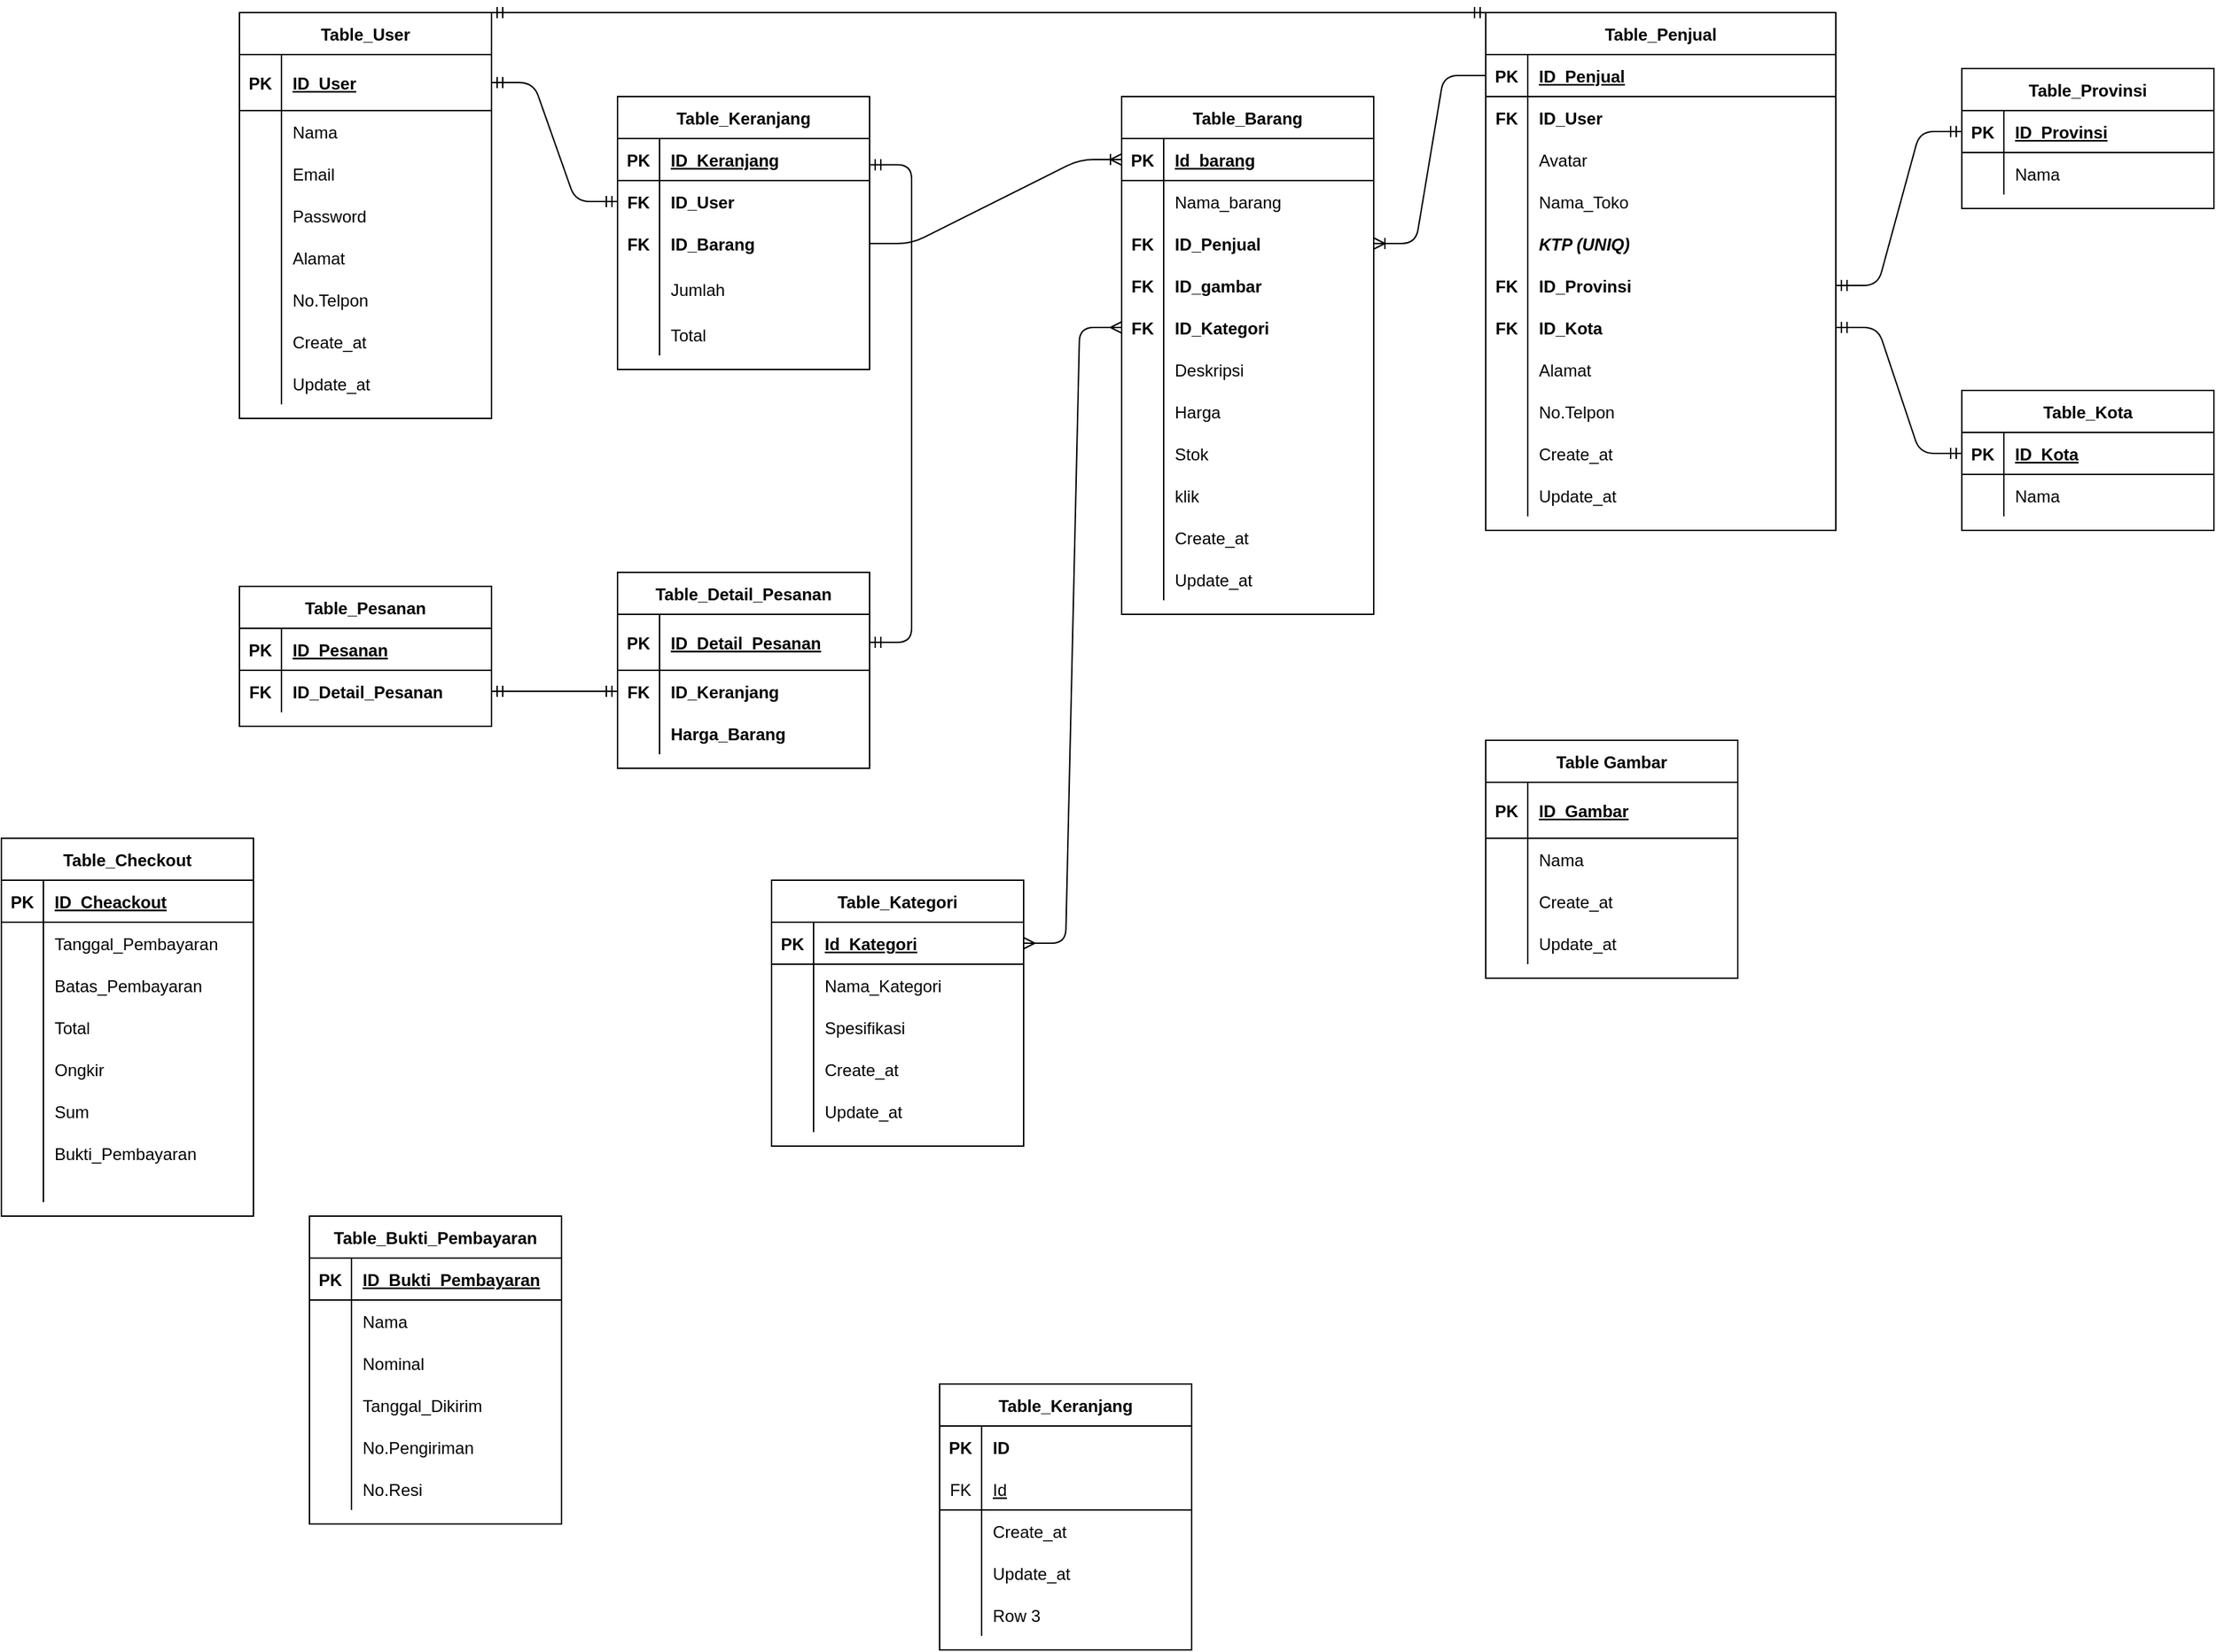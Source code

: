 <mxfile version="13.9.2" type="github">
  <diagram name="Page-1" id="9f46799a-70d6-7492-0946-bef42562c5a5">
    <mxGraphModel dx="2547" dy="705" grid="1" gridSize="10" guides="1" tooltips="1" connect="1" arrows="1" fold="1" page="1" pageScale="1" pageWidth="1100" pageHeight="850" background="#ffffff" math="0" shadow="0">
      <root>
        <mxCell id="0" />
        <mxCell id="1" parent="0" />
        <mxCell id="SXDYL1rwi5fSFHbhI0N0-153" value="Table_User" style="shape=table;startSize=30;container=1;collapsible=1;childLayout=tableLayout;fixedRows=1;rowLines=0;fontStyle=1;align=center;resizeLast=1;strokeColor=#000000;" vertex="1" parent="1">
          <mxGeometry x="-370" y="20" width="180" height="290" as="geometry" />
        </mxCell>
        <mxCell id="SXDYL1rwi5fSFHbhI0N0-154" value="" style="shape=partialRectangle;collapsible=0;dropTarget=0;pointerEvents=0;fillColor=none;top=0;left=0;bottom=1;right=0;points=[[0,0.5],[1,0.5]];portConstraint=eastwest;" vertex="1" parent="SXDYL1rwi5fSFHbhI0N0-153">
          <mxGeometry y="30" width="180" height="40" as="geometry" />
        </mxCell>
        <mxCell id="SXDYL1rwi5fSFHbhI0N0-155" value="PK" style="shape=partialRectangle;connectable=0;fillColor=none;top=0;left=0;bottom=0;right=0;fontStyle=1;overflow=hidden;" vertex="1" parent="SXDYL1rwi5fSFHbhI0N0-154">
          <mxGeometry width="30" height="40" as="geometry" />
        </mxCell>
        <mxCell id="SXDYL1rwi5fSFHbhI0N0-156" value="ID_User" style="shape=partialRectangle;connectable=0;fillColor=none;top=0;left=0;bottom=0;right=0;align=left;spacingLeft=6;fontStyle=5;overflow=hidden;" vertex="1" parent="SXDYL1rwi5fSFHbhI0N0-154">
          <mxGeometry x="30" width="150" height="40" as="geometry" />
        </mxCell>
        <mxCell id="SXDYL1rwi5fSFHbhI0N0-160" value="" style="shape=partialRectangle;collapsible=0;dropTarget=0;pointerEvents=0;fillColor=none;top=0;left=0;bottom=0;right=0;points=[[0,0.5],[1,0.5]];portConstraint=eastwest;" vertex="1" parent="SXDYL1rwi5fSFHbhI0N0-153">
          <mxGeometry y="70" width="180" height="30" as="geometry" />
        </mxCell>
        <mxCell id="SXDYL1rwi5fSFHbhI0N0-161" value="" style="shape=partialRectangle;connectable=0;fillColor=none;top=0;left=0;bottom=0;right=0;editable=1;overflow=hidden;" vertex="1" parent="SXDYL1rwi5fSFHbhI0N0-160">
          <mxGeometry width="30" height="30" as="geometry" />
        </mxCell>
        <mxCell id="SXDYL1rwi5fSFHbhI0N0-162" value="Nama" style="shape=partialRectangle;connectable=0;fillColor=none;top=0;left=0;bottom=0;right=0;align=left;spacingLeft=6;overflow=hidden;" vertex="1" parent="SXDYL1rwi5fSFHbhI0N0-160">
          <mxGeometry x="30" width="150" height="30" as="geometry" />
        </mxCell>
        <mxCell id="SXDYL1rwi5fSFHbhI0N0-157" value="" style="shape=partialRectangle;collapsible=0;dropTarget=0;pointerEvents=0;fillColor=none;top=0;left=0;bottom=0;right=0;points=[[0,0.5],[1,0.5]];portConstraint=eastwest;" vertex="1" parent="SXDYL1rwi5fSFHbhI0N0-153">
          <mxGeometry y="100" width="180" height="30" as="geometry" />
        </mxCell>
        <mxCell id="SXDYL1rwi5fSFHbhI0N0-158" value="" style="shape=partialRectangle;connectable=0;fillColor=none;top=0;left=0;bottom=0;right=0;editable=1;overflow=hidden;" vertex="1" parent="SXDYL1rwi5fSFHbhI0N0-157">
          <mxGeometry width="30" height="30" as="geometry" />
        </mxCell>
        <mxCell id="SXDYL1rwi5fSFHbhI0N0-159" value="Email" style="shape=partialRectangle;connectable=0;fillColor=none;top=0;left=0;bottom=0;right=0;align=left;spacingLeft=6;overflow=hidden;" vertex="1" parent="SXDYL1rwi5fSFHbhI0N0-157">
          <mxGeometry x="30" width="150" height="30" as="geometry" />
        </mxCell>
        <mxCell id="SXDYL1rwi5fSFHbhI0N0-265" value="" style="shape=partialRectangle;collapsible=0;dropTarget=0;pointerEvents=0;fillColor=none;top=0;left=0;bottom=0;right=0;points=[[0,0.5],[1,0.5]];portConstraint=eastwest;strokeColor=#000000;" vertex="1" parent="SXDYL1rwi5fSFHbhI0N0-153">
          <mxGeometry y="130" width="180" height="30" as="geometry" />
        </mxCell>
        <mxCell id="SXDYL1rwi5fSFHbhI0N0-266" value="" style="shape=partialRectangle;connectable=0;fillColor=none;top=0;left=0;bottom=0;right=0;editable=1;overflow=hidden;" vertex="1" parent="SXDYL1rwi5fSFHbhI0N0-265">
          <mxGeometry width="30" height="30" as="geometry" />
        </mxCell>
        <mxCell id="SXDYL1rwi5fSFHbhI0N0-267" value="Password" style="shape=partialRectangle;connectable=0;fillColor=none;top=0;left=0;bottom=0;right=0;align=left;spacingLeft=6;overflow=hidden;" vertex="1" parent="SXDYL1rwi5fSFHbhI0N0-265">
          <mxGeometry x="30" width="150" height="30" as="geometry" />
        </mxCell>
        <mxCell id="SXDYL1rwi5fSFHbhI0N0-163" value="" style="shape=partialRectangle;collapsible=0;dropTarget=0;pointerEvents=0;fillColor=none;top=0;left=0;bottom=0;right=0;points=[[0,0.5],[1,0.5]];portConstraint=eastwest;" vertex="1" parent="SXDYL1rwi5fSFHbhI0N0-153">
          <mxGeometry y="160" width="180" height="30" as="geometry" />
        </mxCell>
        <mxCell id="SXDYL1rwi5fSFHbhI0N0-164" value="" style="shape=partialRectangle;connectable=0;fillColor=none;top=0;left=0;bottom=0;right=0;editable=1;overflow=hidden;" vertex="1" parent="SXDYL1rwi5fSFHbhI0N0-163">
          <mxGeometry width="30" height="30" as="geometry" />
        </mxCell>
        <mxCell id="SXDYL1rwi5fSFHbhI0N0-165" value="Alamat" style="shape=partialRectangle;connectable=0;fillColor=none;top=0;left=0;bottom=0;right=0;align=left;spacingLeft=6;overflow=hidden;" vertex="1" parent="SXDYL1rwi5fSFHbhI0N0-163">
          <mxGeometry x="30" width="150" height="30" as="geometry" />
        </mxCell>
        <mxCell id="SXDYL1rwi5fSFHbhI0N0-268" value="" style="shape=partialRectangle;collapsible=0;dropTarget=0;pointerEvents=0;fillColor=none;top=0;left=0;bottom=0;right=0;points=[[0,0.5],[1,0.5]];portConstraint=eastwest;strokeColor=#000000;" vertex="1" parent="SXDYL1rwi5fSFHbhI0N0-153">
          <mxGeometry y="190" width="180" height="30" as="geometry" />
        </mxCell>
        <mxCell id="SXDYL1rwi5fSFHbhI0N0-269" value="" style="shape=partialRectangle;connectable=0;fillColor=none;top=0;left=0;bottom=0;right=0;editable=1;overflow=hidden;" vertex="1" parent="SXDYL1rwi5fSFHbhI0N0-268">
          <mxGeometry width="30" height="30" as="geometry" />
        </mxCell>
        <mxCell id="SXDYL1rwi5fSFHbhI0N0-270" value="No.Telpon" style="shape=partialRectangle;connectable=0;fillColor=none;top=0;left=0;bottom=0;right=0;align=left;spacingLeft=6;overflow=hidden;" vertex="1" parent="SXDYL1rwi5fSFHbhI0N0-268">
          <mxGeometry x="30" width="150" height="30" as="geometry" />
        </mxCell>
        <mxCell id="SXDYL1rwi5fSFHbhI0N0-175" value="" style="shape=partialRectangle;collapsible=0;dropTarget=0;pointerEvents=0;fillColor=none;top=0;left=0;bottom=0;right=0;points=[[0,0.5],[1,0.5]];portConstraint=eastwest;strokeColor=#000000;" vertex="1" parent="SXDYL1rwi5fSFHbhI0N0-153">
          <mxGeometry y="220" width="180" height="30" as="geometry" />
        </mxCell>
        <mxCell id="SXDYL1rwi5fSFHbhI0N0-176" value="" style="shape=partialRectangle;connectable=0;fillColor=none;top=0;left=0;bottom=0;right=0;editable=1;overflow=hidden;" vertex="1" parent="SXDYL1rwi5fSFHbhI0N0-175">
          <mxGeometry width="30" height="30" as="geometry" />
        </mxCell>
        <mxCell id="SXDYL1rwi5fSFHbhI0N0-177" value="Create_at" style="shape=partialRectangle;connectable=0;fillColor=none;top=0;left=0;bottom=0;right=0;align=left;spacingLeft=6;overflow=hidden;" vertex="1" parent="SXDYL1rwi5fSFHbhI0N0-175">
          <mxGeometry x="30" width="150" height="30" as="geometry" />
        </mxCell>
        <mxCell id="SXDYL1rwi5fSFHbhI0N0-178" value="" style="shape=partialRectangle;collapsible=0;dropTarget=0;pointerEvents=0;fillColor=none;top=0;left=0;bottom=0;right=0;points=[[0,0.5],[1,0.5]];portConstraint=eastwest;strokeColor=#000000;" vertex="1" parent="SXDYL1rwi5fSFHbhI0N0-153">
          <mxGeometry y="250" width="180" height="30" as="geometry" />
        </mxCell>
        <mxCell id="SXDYL1rwi5fSFHbhI0N0-179" value="" style="shape=partialRectangle;connectable=0;fillColor=none;top=0;left=0;bottom=0;right=0;editable=1;overflow=hidden;" vertex="1" parent="SXDYL1rwi5fSFHbhI0N0-178">
          <mxGeometry width="30" height="30" as="geometry" />
        </mxCell>
        <mxCell id="SXDYL1rwi5fSFHbhI0N0-180" value="Update_at" style="shape=partialRectangle;connectable=0;fillColor=none;top=0;left=0;bottom=0;right=0;align=left;spacingLeft=6;overflow=hidden;" vertex="1" parent="SXDYL1rwi5fSFHbhI0N0-178">
          <mxGeometry x="30" width="150" height="30" as="geometry" />
        </mxCell>
        <mxCell id="SXDYL1rwi5fSFHbhI0N0-181" value="Table_Barang" style="shape=table;startSize=30;container=1;collapsible=1;childLayout=tableLayout;fixedRows=1;rowLines=0;fontStyle=1;align=center;resizeLast=1;strokeColor=#000000;" vertex="1" parent="1">
          <mxGeometry x="260" y="80" width="180" height="370" as="geometry" />
        </mxCell>
        <mxCell id="SXDYL1rwi5fSFHbhI0N0-182" value="" style="shape=partialRectangle;collapsible=0;dropTarget=0;pointerEvents=0;fillColor=none;top=0;left=0;bottom=1;right=0;points=[[0,0.5],[1,0.5]];portConstraint=eastwest;" vertex="1" parent="SXDYL1rwi5fSFHbhI0N0-181">
          <mxGeometry y="30" width="180" height="30" as="geometry" />
        </mxCell>
        <mxCell id="SXDYL1rwi5fSFHbhI0N0-183" value="PK" style="shape=partialRectangle;connectable=0;fillColor=none;top=0;left=0;bottom=0;right=0;fontStyle=1;overflow=hidden;" vertex="1" parent="SXDYL1rwi5fSFHbhI0N0-182">
          <mxGeometry width="30" height="30" as="geometry" />
        </mxCell>
        <mxCell id="SXDYL1rwi5fSFHbhI0N0-184" value="Id_barang" style="shape=partialRectangle;connectable=0;fillColor=none;top=0;left=0;bottom=0;right=0;align=left;spacingLeft=6;fontStyle=5;overflow=hidden;" vertex="1" parent="SXDYL1rwi5fSFHbhI0N0-182">
          <mxGeometry x="30" width="150" height="30" as="geometry" />
        </mxCell>
        <mxCell id="SXDYL1rwi5fSFHbhI0N0-211" value="" style="shape=partialRectangle;collapsible=0;dropTarget=0;pointerEvents=0;fillColor=none;top=0;left=0;bottom=0;right=0;points=[[0,0.5],[1,0.5]];portConstraint=eastwest;" vertex="1" parent="SXDYL1rwi5fSFHbhI0N0-181">
          <mxGeometry y="60" width="180" height="30" as="geometry" />
        </mxCell>
        <mxCell id="SXDYL1rwi5fSFHbhI0N0-212" value="" style="shape=partialRectangle;connectable=0;fillColor=none;top=0;left=0;bottom=0;right=0;editable=1;overflow=hidden;" vertex="1" parent="SXDYL1rwi5fSFHbhI0N0-211">
          <mxGeometry width="30" height="30" as="geometry" />
        </mxCell>
        <mxCell id="SXDYL1rwi5fSFHbhI0N0-213" value="Nama_barang" style="shape=partialRectangle;connectable=0;fillColor=none;top=0;left=0;bottom=0;right=0;align=left;spacingLeft=6;overflow=hidden;" vertex="1" parent="SXDYL1rwi5fSFHbhI0N0-211">
          <mxGeometry x="30" width="150" height="30" as="geometry" />
        </mxCell>
        <mxCell id="SXDYL1rwi5fSFHbhI0N0-218" value="" style="shape=partialRectangle;collapsible=0;dropTarget=0;pointerEvents=0;fillColor=none;top=0;left=0;bottom=0;right=0;points=[[0,0.5],[1,0.5]];portConstraint=eastwest;strokeColor=#000000;" vertex="1" parent="SXDYL1rwi5fSFHbhI0N0-181">
          <mxGeometry y="90" width="180" height="30" as="geometry" />
        </mxCell>
        <mxCell id="SXDYL1rwi5fSFHbhI0N0-219" value="FK" style="shape=partialRectangle;connectable=0;fillColor=none;top=0;left=0;bottom=0;right=0;fontStyle=1;overflow=hidden;" vertex="1" parent="SXDYL1rwi5fSFHbhI0N0-218">
          <mxGeometry width="30" height="30" as="geometry" />
        </mxCell>
        <mxCell id="SXDYL1rwi5fSFHbhI0N0-220" value="ID_Penjual" style="shape=partialRectangle;connectable=0;fillColor=none;top=0;left=0;bottom=0;right=0;align=left;spacingLeft=6;fontStyle=1;overflow=hidden;" vertex="1" parent="SXDYL1rwi5fSFHbhI0N0-218">
          <mxGeometry x="30" width="150" height="30" as="geometry" />
        </mxCell>
        <mxCell id="SXDYL1rwi5fSFHbhI0N0-353" value="" style="shape=partialRectangle;collapsible=0;dropTarget=0;pointerEvents=0;fillColor=none;top=0;left=0;bottom=0;right=0;points=[[0,0.5],[1,0.5]];portConstraint=eastwest;" vertex="1" parent="SXDYL1rwi5fSFHbhI0N0-181">
          <mxGeometry y="120" width="180" height="30" as="geometry" />
        </mxCell>
        <mxCell id="SXDYL1rwi5fSFHbhI0N0-354" value="FK" style="shape=partialRectangle;connectable=0;fillColor=none;top=0;left=0;bottom=0;right=0;editable=1;overflow=hidden;fontStyle=1" vertex="1" parent="SXDYL1rwi5fSFHbhI0N0-353">
          <mxGeometry width="30" height="30" as="geometry" />
        </mxCell>
        <mxCell id="SXDYL1rwi5fSFHbhI0N0-355" value="ID_gambar" style="shape=partialRectangle;connectable=0;fillColor=none;top=0;left=0;bottom=0;right=0;align=left;spacingLeft=6;overflow=hidden;fontStyle=1" vertex="1" parent="SXDYL1rwi5fSFHbhI0N0-353">
          <mxGeometry x="30" width="150" height="30" as="geometry" />
        </mxCell>
        <mxCell id="SXDYL1rwi5fSFHbhI0N0-405" value="" style="shape=partialRectangle;collapsible=0;dropTarget=0;pointerEvents=0;fillColor=none;top=0;left=0;bottom=0;right=0;points=[[0,0.5],[1,0.5]];portConstraint=eastwest;strokeColor=#000000;" vertex="1" parent="SXDYL1rwi5fSFHbhI0N0-181">
          <mxGeometry y="150" width="180" height="30" as="geometry" />
        </mxCell>
        <mxCell id="SXDYL1rwi5fSFHbhI0N0-406" value="FK" style="shape=partialRectangle;connectable=0;fillColor=none;top=0;left=0;bottom=0;right=0;fontStyle=1;overflow=hidden;" vertex="1" parent="SXDYL1rwi5fSFHbhI0N0-405">
          <mxGeometry width="30" height="30" as="geometry" />
        </mxCell>
        <mxCell id="SXDYL1rwi5fSFHbhI0N0-407" value="ID_Kategori" style="shape=partialRectangle;connectable=0;fillColor=none;top=0;left=0;bottom=0;right=0;align=left;spacingLeft=6;fontStyle=1;overflow=hidden;" vertex="1" parent="SXDYL1rwi5fSFHbhI0N0-405">
          <mxGeometry x="30" width="150" height="30" as="geometry" />
        </mxCell>
        <mxCell id="SXDYL1rwi5fSFHbhI0N0-185" value="" style="shape=partialRectangle;collapsible=0;dropTarget=0;pointerEvents=0;fillColor=none;top=0;left=0;bottom=0;right=0;points=[[0,0.5],[1,0.5]];portConstraint=eastwest;" vertex="1" parent="SXDYL1rwi5fSFHbhI0N0-181">
          <mxGeometry y="180" width="180" height="30" as="geometry" />
        </mxCell>
        <mxCell id="SXDYL1rwi5fSFHbhI0N0-186" value="" style="shape=partialRectangle;connectable=0;fillColor=none;top=0;left=0;bottom=0;right=0;editable=1;overflow=hidden;" vertex="1" parent="SXDYL1rwi5fSFHbhI0N0-185">
          <mxGeometry width="30" height="30" as="geometry" />
        </mxCell>
        <mxCell id="SXDYL1rwi5fSFHbhI0N0-187" value="Deskripsi" style="shape=partialRectangle;connectable=0;fillColor=none;top=0;left=0;bottom=0;right=0;align=left;spacingLeft=6;overflow=hidden;" vertex="1" parent="SXDYL1rwi5fSFHbhI0N0-185">
          <mxGeometry x="30" width="150" height="30" as="geometry" />
        </mxCell>
        <mxCell id="SXDYL1rwi5fSFHbhI0N0-188" value="" style="shape=partialRectangle;collapsible=0;dropTarget=0;pointerEvents=0;fillColor=none;top=0;left=0;bottom=0;right=0;points=[[0,0.5],[1,0.5]];portConstraint=eastwest;" vertex="1" parent="SXDYL1rwi5fSFHbhI0N0-181">
          <mxGeometry y="210" width="180" height="30" as="geometry" />
        </mxCell>
        <mxCell id="SXDYL1rwi5fSFHbhI0N0-189" value="" style="shape=partialRectangle;connectable=0;fillColor=none;top=0;left=0;bottom=0;right=0;editable=1;overflow=hidden;" vertex="1" parent="SXDYL1rwi5fSFHbhI0N0-188">
          <mxGeometry width="30" height="30" as="geometry" />
        </mxCell>
        <mxCell id="SXDYL1rwi5fSFHbhI0N0-190" value="Harga" style="shape=partialRectangle;connectable=0;fillColor=none;top=0;left=0;bottom=0;right=0;align=left;spacingLeft=6;overflow=hidden;" vertex="1" parent="SXDYL1rwi5fSFHbhI0N0-188">
          <mxGeometry x="30" width="150" height="30" as="geometry" />
        </mxCell>
        <mxCell id="SXDYL1rwi5fSFHbhI0N0-215" value="" style="shape=partialRectangle;collapsible=0;dropTarget=0;pointerEvents=0;fillColor=none;top=0;left=0;bottom=0;right=0;points=[[0,0.5],[1,0.5]];portConstraint=eastwest;" vertex="1" parent="SXDYL1rwi5fSFHbhI0N0-181">
          <mxGeometry y="240" width="180" height="30" as="geometry" />
        </mxCell>
        <mxCell id="SXDYL1rwi5fSFHbhI0N0-216" value="" style="shape=partialRectangle;connectable=0;fillColor=none;top=0;left=0;bottom=0;right=0;editable=1;overflow=hidden;" vertex="1" parent="SXDYL1rwi5fSFHbhI0N0-215">
          <mxGeometry width="30" height="30" as="geometry" />
        </mxCell>
        <mxCell id="SXDYL1rwi5fSFHbhI0N0-217" value="Stok" style="shape=partialRectangle;connectable=0;fillColor=none;top=0;left=0;bottom=0;right=0;align=left;spacingLeft=6;overflow=hidden;" vertex="1" parent="SXDYL1rwi5fSFHbhI0N0-215">
          <mxGeometry x="30" width="150" height="30" as="geometry" />
        </mxCell>
        <mxCell id="SXDYL1rwi5fSFHbhI0N0-191" value="" style="shape=partialRectangle;collapsible=0;dropTarget=0;pointerEvents=0;fillColor=none;top=0;left=0;bottom=0;right=0;points=[[0,0.5],[1,0.5]];portConstraint=eastwest;" vertex="1" parent="SXDYL1rwi5fSFHbhI0N0-181">
          <mxGeometry y="270" width="180" height="30" as="geometry" />
        </mxCell>
        <mxCell id="SXDYL1rwi5fSFHbhI0N0-192" value="" style="shape=partialRectangle;connectable=0;fillColor=none;top=0;left=0;bottom=0;right=0;editable=1;overflow=hidden;" vertex="1" parent="SXDYL1rwi5fSFHbhI0N0-191">
          <mxGeometry width="30" height="30" as="geometry" />
        </mxCell>
        <mxCell id="SXDYL1rwi5fSFHbhI0N0-193" value="klik" style="shape=partialRectangle;connectable=0;fillColor=none;top=0;left=0;bottom=0;right=0;align=left;spacingLeft=6;overflow=hidden;" vertex="1" parent="SXDYL1rwi5fSFHbhI0N0-191">
          <mxGeometry x="30" width="150" height="30" as="geometry" />
        </mxCell>
        <mxCell id="SXDYL1rwi5fSFHbhI0N0-244" value="" style="shape=partialRectangle;collapsible=0;dropTarget=0;pointerEvents=0;fillColor=none;top=0;left=0;bottom=0;right=0;points=[[0,0.5],[1,0.5]];portConstraint=eastwest;" vertex="1" parent="SXDYL1rwi5fSFHbhI0N0-181">
          <mxGeometry y="300" width="180" height="30" as="geometry" />
        </mxCell>
        <mxCell id="SXDYL1rwi5fSFHbhI0N0-245" value="" style="shape=partialRectangle;connectable=0;fillColor=none;top=0;left=0;bottom=0;right=0;editable=1;overflow=hidden;" vertex="1" parent="SXDYL1rwi5fSFHbhI0N0-244">
          <mxGeometry width="30" height="30" as="geometry" />
        </mxCell>
        <mxCell id="SXDYL1rwi5fSFHbhI0N0-246" value="Create_at" style="shape=partialRectangle;connectable=0;fillColor=none;top=0;left=0;bottom=0;right=0;align=left;spacingLeft=6;overflow=hidden;" vertex="1" parent="SXDYL1rwi5fSFHbhI0N0-244">
          <mxGeometry x="30" width="150" height="30" as="geometry" />
        </mxCell>
        <mxCell id="SXDYL1rwi5fSFHbhI0N0-247" value="" style="shape=partialRectangle;collapsible=0;dropTarget=0;pointerEvents=0;fillColor=none;top=0;left=0;bottom=0;right=0;points=[[0,0.5],[1,0.5]];portConstraint=eastwest;" vertex="1" parent="SXDYL1rwi5fSFHbhI0N0-181">
          <mxGeometry y="330" width="180" height="30" as="geometry" />
        </mxCell>
        <mxCell id="SXDYL1rwi5fSFHbhI0N0-248" value="" style="shape=partialRectangle;connectable=0;fillColor=none;top=0;left=0;bottom=0;right=0;editable=1;overflow=hidden;" vertex="1" parent="SXDYL1rwi5fSFHbhI0N0-247">
          <mxGeometry width="30" height="30" as="geometry" />
        </mxCell>
        <mxCell id="SXDYL1rwi5fSFHbhI0N0-249" value="Update_at" style="shape=partialRectangle;connectable=0;fillColor=none;top=0;left=0;bottom=0;right=0;align=left;spacingLeft=6;overflow=hidden;" vertex="1" parent="SXDYL1rwi5fSFHbhI0N0-247">
          <mxGeometry x="30" width="150" height="30" as="geometry" />
        </mxCell>
        <mxCell id="SXDYL1rwi5fSFHbhI0N0-250" value="Table_Kategori" style="shape=table;startSize=30;container=1;collapsible=1;childLayout=tableLayout;fixedRows=1;rowLines=0;fontStyle=1;align=center;resizeLast=1;strokeColor=#000000;" vertex="1" parent="1">
          <mxGeometry x="10" y="640" width="180" height="190" as="geometry" />
        </mxCell>
        <mxCell id="SXDYL1rwi5fSFHbhI0N0-251" value="" style="shape=partialRectangle;collapsible=0;dropTarget=0;pointerEvents=0;fillColor=none;top=0;left=0;bottom=1;right=0;points=[[0,0.5],[1,0.5]];portConstraint=eastwest;" vertex="1" parent="SXDYL1rwi5fSFHbhI0N0-250">
          <mxGeometry y="30" width="180" height="30" as="geometry" />
        </mxCell>
        <mxCell id="SXDYL1rwi5fSFHbhI0N0-252" value="PK" style="shape=partialRectangle;connectable=0;fillColor=none;top=0;left=0;bottom=0;right=0;fontStyle=1;overflow=hidden;" vertex="1" parent="SXDYL1rwi5fSFHbhI0N0-251">
          <mxGeometry width="30" height="30" as="geometry" />
        </mxCell>
        <mxCell id="SXDYL1rwi5fSFHbhI0N0-253" value="Id_Kategori" style="shape=partialRectangle;connectable=0;fillColor=none;top=0;left=0;bottom=0;right=0;align=left;spacingLeft=6;fontStyle=5;overflow=hidden;" vertex="1" parent="SXDYL1rwi5fSFHbhI0N0-251">
          <mxGeometry x="30" width="150" height="30" as="geometry" />
        </mxCell>
        <mxCell id="SXDYL1rwi5fSFHbhI0N0-254" value="" style="shape=partialRectangle;collapsible=0;dropTarget=0;pointerEvents=0;fillColor=none;top=0;left=0;bottom=0;right=0;points=[[0,0.5],[1,0.5]];portConstraint=eastwest;" vertex="1" parent="SXDYL1rwi5fSFHbhI0N0-250">
          <mxGeometry y="60" width="180" height="30" as="geometry" />
        </mxCell>
        <mxCell id="SXDYL1rwi5fSFHbhI0N0-255" value="" style="shape=partialRectangle;connectable=0;fillColor=none;top=0;left=0;bottom=0;right=0;editable=1;overflow=hidden;" vertex="1" parent="SXDYL1rwi5fSFHbhI0N0-254">
          <mxGeometry width="30" height="30" as="geometry" />
        </mxCell>
        <mxCell id="SXDYL1rwi5fSFHbhI0N0-256" value="Nama_Kategori" style="shape=partialRectangle;connectable=0;fillColor=none;top=0;left=0;bottom=0;right=0;align=left;spacingLeft=6;overflow=hidden;" vertex="1" parent="SXDYL1rwi5fSFHbhI0N0-254">
          <mxGeometry x="30" width="150" height="30" as="geometry" />
        </mxCell>
        <mxCell id="SXDYL1rwi5fSFHbhI0N0-312" value="" style="shape=partialRectangle;collapsible=0;dropTarget=0;pointerEvents=0;fillColor=none;top=0;left=0;bottom=0;right=0;points=[[0,0.5],[1,0.5]];portConstraint=eastwest;strokeColor=#000000;" vertex="1" parent="SXDYL1rwi5fSFHbhI0N0-250">
          <mxGeometry y="90" width="180" height="30" as="geometry" />
        </mxCell>
        <mxCell id="SXDYL1rwi5fSFHbhI0N0-313" value="" style="shape=partialRectangle;connectable=0;fillColor=none;top=0;left=0;bottom=0;right=0;editable=1;overflow=hidden;" vertex="1" parent="SXDYL1rwi5fSFHbhI0N0-312">
          <mxGeometry width="30" height="30" as="geometry" />
        </mxCell>
        <mxCell id="SXDYL1rwi5fSFHbhI0N0-314" value="Spesifikasi" style="shape=partialRectangle;connectable=0;fillColor=none;top=0;left=0;bottom=0;right=0;align=left;spacingLeft=6;overflow=hidden;" vertex="1" parent="SXDYL1rwi5fSFHbhI0N0-312">
          <mxGeometry x="30" width="150" height="30" as="geometry" />
        </mxCell>
        <mxCell id="SXDYL1rwi5fSFHbhI0N0-237" value="" style="shape=partialRectangle;collapsible=0;dropTarget=0;pointerEvents=0;fillColor=none;top=0;left=0;bottom=0;right=0;points=[[0,0.5],[1,0.5]];portConstraint=eastwest;" vertex="1" parent="SXDYL1rwi5fSFHbhI0N0-250">
          <mxGeometry y="120" width="180" height="30" as="geometry" />
        </mxCell>
        <mxCell id="SXDYL1rwi5fSFHbhI0N0-238" value="" style="shape=partialRectangle;connectable=0;fillColor=none;top=0;left=0;bottom=0;right=0;editable=1;overflow=hidden;" vertex="1" parent="SXDYL1rwi5fSFHbhI0N0-237">
          <mxGeometry width="30" height="30" as="geometry" />
        </mxCell>
        <mxCell id="SXDYL1rwi5fSFHbhI0N0-239" value="Create_at" style="shape=partialRectangle;connectable=0;fillColor=none;top=0;left=0;bottom=0;right=0;align=left;spacingLeft=6;overflow=hidden;" vertex="1" parent="SXDYL1rwi5fSFHbhI0N0-237">
          <mxGeometry x="30" width="150" height="30" as="geometry" />
        </mxCell>
        <mxCell id="SXDYL1rwi5fSFHbhI0N0-240" value="" style="shape=partialRectangle;collapsible=0;dropTarget=0;pointerEvents=0;fillColor=none;top=0;left=0;bottom=0;right=0;points=[[0,0.5],[1,0.5]];portConstraint=eastwest;" vertex="1" parent="SXDYL1rwi5fSFHbhI0N0-250">
          <mxGeometry y="150" width="180" height="30" as="geometry" />
        </mxCell>
        <mxCell id="SXDYL1rwi5fSFHbhI0N0-241" value="" style="shape=partialRectangle;connectable=0;fillColor=none;top=0;left=0;bottom=0;right=0;editable=1;overflow=hidden;" vertex="1" parent="SXDYL1rwi5fSFHbhI0N0-240">
          <mxGeometry width="30" height="30" as="geometry" />
        </mxCell>
        <mxCell id="SXDYL1rwi5fSFHbhI0N0-242" value="Update_at" style="shape=partialRectangle;connectable=0;fillColor=none;top=0;left=0;bottom=0;right=0;align=left;spacingLeft=6;overflow=hidden;" vertex="1" parent="SXDYL1rwi5fSFHbhI0N0-240">
          <mxGeometry x="30" width="150" height="30" as="geometry" />
        </mxCell>
        <mxCell id="SXDYL1rwi5fSFHbhI0N0-271" value="Table_Keranjang" style="shape=table;startSize=30;container=1;collapsible=1;childLayout=tableLayout;fixedRows=1;rowLines=0;fontStyle=1;align=center;resizeLast=1;strokeColor=#000000;" vertex="1" parent="1">
          <mxGeometry x="-100" y="80" width="180" height="195" as="geometry" />
        </mxCell>
        <mxCell id="SXDYL1rwi5fSFHbhI0N0-272" value="" style="shape=partialRectangle;collapsible=0;dropTarget=0;pointerEvents=0;fillColor=none;top=0;left=0;bottom=1;right=0;points=[[0,0.5],[1,0.5]];portConstraint=eastwest;" vertex="1" parent="SXDYL1rwi5fSFHbhI0N0-271">
          <mxGeometry y="30" width="180" height="30" as="geometry" />
        </mxCell>
        <mxCell id="SXDYL1rwi5fSFHbhI0N0-273" value="PK" style="shape=partialRectangle;connectable=0;fillColor=none;top=0;left=0;bottom=0;right=0;fontStyle=1;overflow=hidden;" vertex="1" parent="SXDYL1rwi5fSFHbhI0N0-272">
          <mxGeometry width="30" height="30" as="geometry" />
        </mxCell>
        <mxCell id="SXDYL1rwi5fSFHbhI0N0-274" value="ID_Keranjang" style="shape=partialRectangle;connectable=0;fillColor=none;top=0;left=0;bottom=0;right=0;align=left;spacingLeft=6;fontStyle=5;overflow=hidden;" vertex="1" parent="SXDYL1rwi5fSFHbhI0N0-272">
          <mxGeometry x="30" width="150" height="30" as="geometry" />
        </mxCell>
        <mxCell id="SXDYL1rwi5fSFHbhI0N0-278" value="" style="shape=partialRectangle;collapsible=0;dropTarget=0;pointerEvents=0;fillColor=none;top=0;left=0;bottom=0;right=0;points=[[0,0.5],[1,0.5]];portConstraint=eastwest;" vertex="1" parent="SXDYL1rwi5fSFHbhI0N0-271">
          <mxGeometry y="60" width="180" height="30" as="geometry" />
        </mxCell>
        <mxCell id="SXDYL1rwi5fSFHbhI0N0-279" value="FK" style="shape=partialRectangle;connectable=0;fillColor=none;top=0;left=0;bottom=0;right=0;editable=1;overflow=hidden;fontStyle=1" vertex="1" parent="SXDYL1rwi5fSFHbhI0N0-278">
          <mxGeometry width="30" height="30" as="geometry" />
        </mxCell>
        <mxCell id="SXDYL1rwi5fSFHbhI0N0-280" value="ID_User" style="shape=partialRectangle;connectable=0;fillColor=none;top=0;left=0;bottom=0;right=0;align=left;spacingLeft=6;overflow=hidden;fontStyle=1" vertex="1" parent="SXDYL1rwi5fSFHbhI0N0-278">
          <mxGeometry x="30" width="150" height="30" as="geometry" />
        </mxCell>
        <mxCell id="SXDYL1rwi5fSFHbhI0N0-275" value="" style="shape=partialRectangle;collapsible=0;dropTarget=0;pointerEvents=0;fillColor=none;top=0;left=0;bottom=0;right=0;points=[[0,0.5],[1,0.5]];portConstraint=eastwest;" vertex="1" parent="SXDYL1rwi5fSFHbhI0N0-271">
          <mxGeometry y="90" width="180" height="30" as="geometry" />
        </mxCell>
        <mxCell id="SXDYL1rwi5fSFHbhI0N0-276" value="FK" style="shape=partialRectangle;connectable=0;fillColor=none;top=0;left=0;bottom=0;right=0;editable=1;overflow=hidden;fontStyle=1" vertex="1" parent="SXDYL1rwi5fSFHbhI0N0-275">
          <mxGeometry width="30" height="30" as="geometry" />
        </mxCell>
        <mxCell id="SXDYL1rwi5fSFHbhI0N0-277" value="ID_Barang" style="shape=partialRectangle;connectable=0;fillColor=none;top=0;left=0;bottom=0;right=0;align=left;spacingLeft=6;overflow=hidden;fontStyle=1" vertex="1" parent="SXDYL1rwi5fSFHbhI0N0-275">
          <mxGeometry x="30" width="150" height="30" as="geometry" />
        </mxCell>
        <mxCell id="SXDYL1rwi5fSFHbhI0N0-281" value="" style="shape=partialRectangle;collapsible=0;dropTarget=0;pointerEvents=0;fillColor=none;top=0;left=0;bottom=0;right=0;points=[[0,0.5],[1,0.5]];portConstraint=eastwest;" vertex="1" parent="SXDYL1rwi5fSFHbhI0N0-271">
          <mxGeometry y="120" width="180" height="35" as="geometry" />
        </mxCell>
        <mxCell id="SXDYL1rwi5fSFHbhI0N0-282" value="" style="shape=partialRectangle;connectable=0;fillColor=none;top=0;left=0;bottom=0;right=0;editable=1;overflow=hidden;" vertex="1" parent="SXDYL1rwi5fSFHbhI0N0-281">
          <mxGeometry width="30" height="35" as="geometry" />
        </mxCell>
        <mxCell id="SXDYL1rwi5fSFHbhI0N0-283" value="Jumlah" style="shape=partialRectangle;connectable=0;fillColor=none;top=0;left=0;bottom=0;right=0;align=left;spacingLeft=6;overflow=hidden;" vertex="1" parent="SXDYL1rwi5fSFHbhI0N0-281">
          <mxGeometry x="30" width="150" height="35" as="geometry" />
        </mxCell>
        <mxCell id="SXDYL1rwi5fSFHbhI0N0-576" value="" style="shape=partialRectangle;collapsible=0;dropTarget=0;pointerEvents=0;fillColor=none;top=0;left=0;bottom=0;right=0;points=[[0,0.5],[1,0.5]];portConstraint=eastwest;" vertex="1" parent="SXDYL1rwi5fSFHbhI0N0-271">
          <mxGeometry y="155" width="180" height="30" as="geometry" />
        </mxCell>
        <mxCell id="SXDYL1rwi5fSFHbhI0N0-577" value="" style="shape=partialRectangle;connectable=0;fillColor=none;top=0;left=0;bottom=0;right=0;editable=1;overflow=hidden;" vertex="1" parent="SXDYL1rwi5fSFHbhI0N0-576">
          <mxGeometry width="30" height="30" as="geometry" />
        </mxCell>
        <mxCell id="SXDYL1rwi5fSFHbhI0N0-578" value="Total" style="shape=partialRectangle;connectable=0;fillColor=none;top=0;left=0;bottom=0;right=0;align=left;spacingLeft=6;overflow=hidden;" vertex="1" parent="SXDYL1rwi5fSFHbhI0N0-576">
          <mxGeometry x="30" width="150" height="30" as="geometry" />
        </mxCell>
        <mxCell id="SXDYL1rwi5fSFHbhI0N0-288" value="Table_Penjual" style="shape=table;startSize=30;container=1;collapsible=1;childLayout=tableLayout;fixedRows=1;rowLines=0;fontStyle=1;align=center;resizeLast=1;strokeColor=#000000;" vertex="1" parent="1">
          <mxGeometry x="520" y="20" width="250" height="370" as="geometry" />
        </mxCell>
        <mxCell id="SXDYL1rwi5fSFHbhI0N0-292" value="" style="shape=partialRectangle;collapsible=0;dropTarget=0;pointerEvents=0;fillColor=none;top=0;left=0;bottom=1;right=0;points=[[0,0.5],[1,0.5]];portConstraint=eastwest;" vertex="1" parent="SXDYL1rwi5fSFHbhI0N0-288">
          <mxGeometry y="30" width="250" height="30" as="geometry" />
        </mxCell>
        <mxCell id="SXDYL1rwi5fSFHbhI0N0-293" value="PK" style="shape=partialRectangle;connectable=0;fillColor=none;top=0;left=0;bottom=0;right=0;fontStyle=1;overflow=hidden;" vertex="1" parent="SXDYL1rwi5fSFHbhI0N0-292">
          <mxGeometry width="30" height="30" as="geometry" />
        </mxCell>
        <mxCell id="SXDYL1rwi5fSFHbhI0N0-294" value="ID_Penjual" style="shape=partialRectangle;connectable=0;fillColor=none;top=0;left=0;bottom=0;right=0;align=left;spacingLeft=6;fontStyle=5;overflow=hidden;" vertex="1" parent="SXDYL1rwi5fSFHbhI0N0-292">
          <mxGeometry x="30" width="220" height="30" as="geometry" />
        </mxCell>
        <mxCell id="SXDYL1rwi5fSFHbhI0N0-621" value="" style="shape=partialRectangle;collapsible=0;dropTarget=0;pointerEvents=0;fillColor=none;top=0;left=0;bottom=0;right=0;points=[[0,0.5],[1,0.5]];portConstraint=eastwest;strokeColor=#000000;" vertex="1" parent="SXDYL1rwi5fSFHbhI0N0-288">
          <mxGeometry y="60" width="250" height="30" as="geometry" />
        </mxCell>
        <mxCell id="SXDYL1rwi5fSFHbhI0N0-622" value="FK" style="shape=partialRectangle;connectable=0;fillColor=none;top=0;left=0;bottom=0;right=0;fontStyle=1;overflow=hidden;" vertex="1" parent="SXDYL1rwi5fSFHbhI0N0-621">
          <mxGeometry width="30" height="30" as="geometry" />
        </mxCell>
        <mxCell id="SXDYL1rwi5fSFHbhI0N0-623" value="ID_User" style="shape=partialRectangle;connectable=0;fillColor=none;top=0;left=0;bottom=0;right=0;align=left;spacingLeft=6;fontStyle=1;overflow=hidden;" vertex="1" parent="SXDYL1rwi5fSFHbhI0N0-621">
          <mxGeometry x="30" width="220" height="30" as="geometry" />
        </mxCell>
        <mxCell id="SXDYL1rwi5fSFHbhI0N0-562" value="" style="shape=partialRectangle;collapsible=0;dropTarget=0;pointerEvents=0;fillColor=none;top=0;left=0;bottom=0;right=0;points=[[0,0.5],[1,0.5]];portConstraint=eastwest;strokeColor=#000000;" vertex="1" parent="SXDYL1rwi5fSFHbhI0N0-288">
          <mxGeometry y="90" width="250" height="30" as="geometry" />
        </mxCell>
        <mxCell id="SXDYL1rwi5fSFHbhI0N0-563" value="" style="shape=partialRectangle;connectable=0;fillColor=none;top=0;left=0;bottom=0;right=0;editable=1;overflow=hidden;" vertex="1" parent="SXDYL1rwi5fSFHbhI0N0-562">
          <mxGeometry width="30" height="30" as="geometry" />
        </mxCell>
        <mxCell id="SXDYL1rwi5fSFHbhI0N0-564" value="Avatar" style="shape=partialRectangle;connectable=0;fillColor=none;top=0;left=0;bottom=0;right=0;align=left;spacingLeft=6;overflow=hidden;" vertex="1" parent="SXDYL1rwi5fSFHbhI0N0-562">
          <mxGeometry x="30" width="220" height="30" as="geometry" />
        </mxCell>
        <mxCell id="SXDYL1rwi5fSFHbhI0N0-424" value="" style="shape=partialRectangle;collapsible=0;dropTarget=0;pointerEvents=0;fillColor=none;top=0;left=0;bottom=0;right=0;points=[[0,0.5],[1,0.5]];portConstraint=eastwest;strokeColor=#000000;" vertex="1" parent="SXDYL1rwi5fSFHbhI0N0-288">
          <mxGeometry y="120" width="250" height="30" as="geometry" />
        </mxCell>
        <mxCell id="SXDYL1rwi5fSFHbhI0N0-425" value="" style="shape=partialRectangle;connectable=0;fillColor=none;top=0;left=0;bottom=0;right=0;editable=1;overflow=hidden;" vertex="1" parent="SXDYL1rwi5fSFHbhI0N0-424">
          <mxGeometry width="30" height="30" as="geometry" />
        </mxCell>
        <mxCell id="SXDYL1rwi5fSFHbhI0N0-426" value="Nama_Toko" style="shape=partialRectangle;connectable=0;fillColor=none;top=0;left=0;bottom=0;right=0;align=left;spacingLeft=6;overflow=hidden;" vertex="1" parent="SXDYL1rwi5fSFHbhI0N0-424">
          <mxGeometry x="30" width="220" height="30" as="geometry" />
        </mxCell>
        <mxCell id="SXDYL1rwi5fSFHbhI0N0-537" value="" style="shape=partialRectangle;collapsible=0;dropTarget=0;pointerEvents=0;fillColor=none;top=0;left=0;bottom=0;right=0;points=[[0,0.5],[1,0.5]];portConstraint=eastwest;strokeColor=#000000;" vertex="1" parent="SXDYL1rwi5fSFHbhI0N0-288">
          <mxGeometry y="150" width="250" height="30" as="geometry" />
        </mxCell>
        <mxCell id="SXDYL1rwi5fSFHbhI0N0-538" value="" style="shape=partialRectangle;connectable=0;fillColor=none;top=0;left=0;bottom=0;right=0;editable=1;overflow=hidden;" vertex="1" parent="SXDYL1rwi5fSFHbhI0N0-537">
          <mxGeometry width="30" height="30" as="geometry" />
        </mxCell>
        <mxCell id="SXDYL1rwi5fSFHbhI0N0-539" value="KTP (UNIQ)" style="shape=partialRectangle;connectable=0;fillColor=none;top=0;left=0;bottom=0;right=0;align=left;spacingLeft=6;overflow=hidden;fontStyle=3" vertex="1" parent="SXDYL1rwi5fSFHbhI0N0-537">
          <mxGeometry x="30" width="220" height="30" as="geometry" />
        </mxCell>
        <mxCell id="SXDYL1rwi5fSFHbhI0N0-301" value="" style="shape=partialRectangle;collapsible=0;dropTarget=0;pointerEvents=0;fillColor=none;top=0;left=0;bottom=0;right=0;points=[[0,0.5],[1,0.5]];portConstraint=eastwest;" vertex="1" parent="SXDYL1rwi5fSFHbhI0N0-288">
          <mxGeometry y="180" width="250" height="30" as="geometry" />
        </mxCell>
        <mxCell id="SXDYL1rwi5fSFHbhI0N0-302" value="FK" style="shape=partialRectangle;connectable=0;fillColor=none;top=0;left=0;bottom=0;right=0;editable=1;overflow=hidden;fontStyle=1" vertex="1" parent="SXDYL1rwi5fSFHbhI0N0-301">
          <mxGeometry width="30" height="30" as="geometry" />
        </mxCell>
        <mxCell id="SXDYL1rwi5fSFHbhI0N0-303" value="ID_Provinsi" style="shape=partialRectangle;connectable=0;fillColor=none;top=0;left=0;bottom=0;right=0;align=left;spacingLeft=6;overflow=hidden;fontStyle=1" vertex="1" parent="SXDYL1rwi5fSFHbhI0N0-301">
          <mxGeometry x="30" width="220" height="30" as="geometry" />
        </mxCell>
        <mxCell id="SXDYL1rwi5fSFHbhI0N0-434" value="" style="shape=partialRectangle;collapsible=0;dropTarget=0;pointerEvents=0;fillColor=none;top=0;left=0;bottom=0;right=0;points=[[0,0.5],[1,0.5]];portConstraint=eastwest;strokeColor=#000000;" vertex="1" parent="SXDYL1rwi5fSFHbhI0N0-288">
          <mxGeometry y="210" width="250" height="30" as="geometry" />
        </mxCell>
        <mxCell id="SXDYL1rwi5fSFHbhI0N0-435" value="FK" style="shape=partialRectangle;connectable=0;fillColor=none;top=0;left=0;bottom=0;right=0;editable=1;overflow=hidden;fontStyle=1" vertex="1" parent="SXDYL1rwi5fSFHbhI0N0-434">
          <mxGeometry width="30" height="30" as="geometry" />
        </mxCell>
        <mxCell id="SXDYL1rwi5fSFHbhI0N0-436" value="ID_Kota" style="shape=partialRectangle;connectable=0;fillColor=none;top=0;left=0;bottom=0;right=0;align=left;spacingLeft=6;overflow=hidden;fontStyle=1" vertex="1" parent="SXDYL1rwi5fSFHbhI0N0-434">
          <mxGeometry x="30" width="220" height="30" as="geometry" />
        </mxCell>
        <mxCell id="SXDYL1rwi5fSFHbhI0N0-427" value="" style="shape=partialRectangle;collapsible=0;dropTarget=0;pointerEvents=0;fillColor=none;top=0;left=0;bottom=0;right=0;points=[[0,0.5],[1,0.5]];portConstraint=eastwest;strokeColor=#000000;" vertex="1" parent="SXDYL1rwi5fSFHbhI0N0-288">
          <mxGeometry y="240" width="250" height="30" as="geometry" />
        </mxCell>
        <mxCell id="SXDYL1rwi5fSFHbhI0N0-428" value="" style="shape=partialRectangle;connectable=0;fillColor=none;top=0;left=0;bottom=0;right=0;editable=1;overflow=hidden;" vertex="1" parent="SXDYL1rwi5fSFHbhI0N0-427">
          <mxGeometry width="30" height="30" as="geometry" />
        </mxCell>
        <mxCell id="SXDYL1rwi5fSFHbhI0N0-429" value="Alamat" style="shape=partialRectangle;connectable=0;fillColor=none;top=0;left=0;bottom=0;right=0;align=left;spacingLeft=6;overflow=hidden;" vertex="1" parent="SXDYL1rwi5fSFHbhI0N0-427">
          <mxGeometry x="30" width="220" height="30" as="geometry" />
        </mxCell>
        <mxCell id="SXDYL1rwi5fSFHbhI0N0-430" value="" style="shape=partialRectangle;collapsible=0;dropTarget=0;pointerEvents=0;fillColor=none;top=0;left=0;bottom=0;right=0;points=[[0,0.5],[1,0.5]];portConstraint=eastwest;strokeColor=#000000;" vertex="1" parent="SXDYL1rwi5fSFHbhI0N0-288">
          <mxGeometry y="270" width="250" height="30" as="geometry" />
        </mxCell>
        <mxCell id="SXDYL1rwi5fSFHbhI0N0-431" value="" style="shape=partialRectangle;connectable=0;fillColor=none;top=0;left=0;bottom=0;right=0;editable=1;overflow=hidden;" vertex="1" parent="SXDYL1rwi5fSFHbhI0N0-430">
          <mxGeometry width="30" height="30" as="geometry" />
        </mxCell>
        <mxCell id="SXDYL1rwi5fSFHbhI0N0-432" value="No.Telpon" style="shape=partialRectangle;connectable=0;fillColor=none;top=0;left=0;bottom=0;right=0;align=left;spacingLeft=6;overflow=hidden;" vertex="1" parent="SXDYL1rwi5fSFHbhI0N0-430">
          <mxGeometry x="30" width="220" height="30" as="geometry" />
        </mxCell>
        <mxCell id="SXDYL1rwi5fSFHbhI0N0-295" value="" style="shape=partialRectangle;collapsible=0;dropTarget=0;pointerEvents=0;fillColor=none;top=0;left=0;bottom=0;right=0;points=[[0,0.5],[1,0.5]];portConstraint=eastwest;" vertex="1" parent="SXDYL1rwi5fSFHbhI0N0-288">
          <mxGeometry y="300" width="250" height="30" as="geometry" />
        </mxCell>
        <mxCell id="SXDYL1rwi5fSFHbhI0N0-296" value="" style="shape=partialRectangle;connectable=0;fillColor=none;top=0;left=0;bottom=0;right=0;editable=1;overflow=hidden;" vertex="1" parent="SXDYL1rwi5fSFHbhI0N0-295">
          <mxGeometry width="30" height="30" as="geometry" />
        </mxCell>
        <mxCell id="SXDYL1rwi5fSFHbhI0N0-297" value="Create_at" style="shape=partialRectangle;connectable=0;fillColor=none;top=0;left=0;bottom=0;right=0;align=left;spacingLeft=6;overflow=hidden;" vertex="1" parent="SXDYL1rwi5fSFHbhI0N0-295">
          <mxGeometry x="30" width="220" height="30" as="geometry" />
        </mxCell>
        <mxCell id="SXDYL1rwi5fSFHbhI0N0-298" value="" style="shape=partialRectangle;collapsible=0;dropTarget=0;pointerEvents=0;fillColor=none;top=0;left=0;bottom=0;right=0;points=[[0,0.5],[1,0.5]];portConstraint=eastwest;" vertex="1" parent="SXDYL1rwi5fSFHbhI0N0-288">
          <mxGeometry y="330" width="250" height="30" as="geometry" />
        </mxCell>
        <mxCell id="SXDYL1rwi5fSFHbhI0N0-299" value="" style="shape=partialRectangle;connectable=0;fillColor=none;top=0;left=0;bottom=0;right=0;editable=1;overflow=hidden;" vertex="1" parent="SXDYL1rwi5fSFHbhI0N0-298">
          <mxGeometry width="30" height="30" as="geometry" />
        </mxCell>
        <mxCell id="SXDYL1rwi5fSFHbhI0N0-300" value="Update_at" style="shape=partialRectangle;connectable=0;fillColor=none;top=0;left=0;bottom=0;right=0;align=left;spacingLeft=6;overflow=hidden;" vertex="1" parent="SXDYL1rwi5fSFHbhI0N0-298">
          <mxGeometry x="30" width="220" height="30" as="geometry" />
        </mxCell>
        <mxCell id="SXDYL1rwi5fSFHbhI0N0-343" value="Table_Detail_Pesanan" style="shape=table;startSize=30;container=1;collapsible=1;childLayout=tableLayout;fixedRows=1;rowLines=0;fontStyle=1;align=center;resizeLast=1;strokeColor=#000000;" vertex="1" parent="1">
          <mxGeometry x="-100" y="420" width="180" height="140" as="geometry" />
        </mxCell>
        <mxCell id="SXDYL1rwi5fSFHbhI0N0-347" value="" style="shape=partialRectangle;collapsible=0;dropTarget=0;pointerEvents=0;fillColor=none;top=0;left=0;bottom=1;right=0;points=[[0,0.5],[1,0.5]];portConstraint=eastwest;" vertex="1" parent="SXDYL1rwi5fSFHbhI0N0-343">
          <mxGeometry y="30" width="180" height="40" as="geometry" />
        </mxCell>
        <mxCell id="SXDYL1rwi5fSFHbhI0N0-348" value="PK" style="shape=partialRectangle;connectable=0;fillColor=none;top=0;left=0;bottom=0;right=0;fontStyle=1;overflow=hidden;" vertex="1" parent="SXDYL1rwi5fSFHbhI0N0-347">
          <mxGeometry width="30" height="40" as="geometry" />
        </mxCell>
        <mxCell id="SXDYL1rwi5fSFHbhI0N0-349" value="ID_Detail_Pesanan" style="shape=partialRectangle;connectable=0;fillColor=none;top=0;left=0;bottom=0;right=0;align=left;spacingLeft=6;fontStyle=5;overflow=hidden;" vertex="1" parent="SXDYL1rwi5fSFHbhI0N0-347">
          <mxGeometry x="30" width="150" height="40" as="geometry" />
        </mxCell>
        <mxCell id="SXDYL1rwi5fSFHbhI0N0-595" value="" style="shape=partialRectangle;collapsible=0;dropTarget=0;pointerEvents=0;fillColor=none;top=0;left=0;bottom=0;right=0;points=[[0,0.5],[1,0.5]];portConstraint=eastwest;" vertex="1" parent="SXDYL1rwi5fSFHbhI0N0-343">
          <mxGeometry y="70" width="180" height="30" as="geometry" />
        </mxCell>
        <mxCell id="SXDYL1rwi5fSFHbhI0N0-596" value="FK" style="shape=partialRectangle;connectable=0;fillColor=none;top=0;left=0;bottom=0;right=0;fontStyle=1;overflow=hidden;" vertex="1" parent="SXDYL1rwi5fSFHbhI0N0-595">
          <mxGeometry width="30" height="30" as="geometry" />
        </mxCell>
        <mxCell id="SXDYL1rwi5fSFHbhI0N0-597" value="ID_Keranjang" style="shape=partialRectangle;connectable=0;fillColor=none;top=0;left=0;bottom=0;right=0;align=left;spacingLeft=6;fontStyle=1;overflow=hidden;" vertex="1" parent="SXDYL1rwi5fSFHbhI0N0-595">
          <mxGeometry x="30" width="150" height="30" as="geometry" />
        </mxCell>
        <mxCell id="SXDYL1rwi5fSFHbhI0N0-350" value="" style="shape=partialRectangle;collapsible=0;dropTarget=0;pointerEvents=0;fillColor=none;top=0;left=0;bottom=0;right=0;points=[[0,0.5],[1,0.5]];portConstraint=eastwest;" vertex="1" parent="SXDYL1rwi5fSFHbhI0N0-343">
          <mxGeometry y="100" width="180" height="30" as="geometry" />
        </mxCell>
        <mxCell id="SXDYL1rwi5fSFHbhI0N0-351" value="" style="shape=partialRectangle;connectable=0;fillColor=none;top=0;left=0;bottom=0;right=0;editable=1;overflow=hidden;fontStyle=1" vertex="1" parent="SXDYL1rwi5fSFHbhI0N0-350">
          <mxGeometry width="30" height="30" as="geometry" />
        </mxCell>
        <mxCell id="SXDYL1rwi5fSFHbhI0N0-352" value="Harga_Barang" style="shape=partialRectangle;connectable=0;fillColor=none;top=0;left=0;bottom=0;right=0;align=left;spacingLeft=6;overflow=hidden;fontStyle=1" vertex="1" parent="SXDYL1rwi5fSFHbhI0N0-350">
          <mxGeometry x="30" width="150" height="30" as="geometry" />
        </mxCell>
        <mxCell id="SXDYL1rwi5fSFHbhI0N0-362" value="Table Gambar" style="shape=table;startSize=30;container=1;collapsible=1;childLayout=tableLayout;fixedRows=1;rowLines=0;fontStyle=1;align=center;resizeLast=1;strokeColor=#000000;" vertex="1" parent="1">
          <mxGeometry x="520" y="540" width="180" height="170" as="geometry" />
        </mxCell>
        <mxCell id="SXDYL1rwi5fSFHbhI0N0-366" value="" style="shape=partialRectangle;collapsible=0;dropTarget=0;pointerEvents=0;fillColor=none;top=0;left=0;bottom=1;right=0;points=[[0,0.5],[1,0.5]];portConstraint=eastwest;" vertex="1" parent="SXDYL1rwi5fSFHbhI0N0-362">
          <mxGeometry y="30" width="180" height="40" as="geometry" />
        </mxCell>
        <mxCell id="SXDYL1rwi5fSFHbhI0N0-367" value="PK" style="shape=partialRectangle;connectable=0;fillColor=none;top=0;left=0;bottom=0;right=0;fontStyle=1;overflow=hidden;" vertex="1" parent="SXDYL1rwi5fSFHbhI0N0-366">
          <mxGeometry width="30" height="40" as="geometry" />
        </mxCell>
        <mxCell id="SXDYL1rwi5fSFHbhI0N0-368" value="ID_Gambar" style="shape=partialRectangle;connectable=0;fillColor=none;top=0;left=0;bottom=0;right=0;align=left;spacingLeft=6;fontStyle=5;overflow=hidden;" vertex="1" parent="SXDYL1rwi5fSFHbhI0N0-366">
          <mxGeometry x="30" width="150" height="40" as="geometry" />
        </mxCell>
        <mxCell id="SXDYL1rwi5fSFHbhI0N0-375" value="" style="shape=partialRectangle;collapsible=0;dropTarget=0;pointerEvents=0;fillColor=none;top=0;left=0;bottom=0;right=0;points=[[0,0.5],[1,0.5]];portConstraint=eastwest;" vertex="1" parent="SXDYL1rwi5fSFHbhI0N0-362">
          <mxGeometry y="70" width="180" height="30" as="geometry" />
        </mxCell>
        <mxCell id="SXDYL1rwi5fSFHbhI0N0-376" value="" style="shape=partialRectangle;connectable=0;fillColor=none;top=0;left=0;bottom=0;right=0;editable=1;overflow=hidden;" vertex="1" parent="SXDYL1rwi5fSFHbhI0N0-375">
          <mxGeometry width="30" height="30" as="geometry" />
        </mxCell>
        <mxCell id="SXDYL1rwi5fSFHbhI0N0-377" value="Nama" style="shape=partialRectangle;connectable=0;fillColor=none;top=0;left=0;bottom=0;right=0;align=left;spacingLeft=6;overflow=hidden;" vertex="1" parent="SXDYL1rwi5fSFHbhI0N0-375">
          <mxGeometry x="30" width="150" height="30" as="geometry" />
        </mxCell>
        <mxCell id="SXDYL1rwi5fSFHbhI0N0-369" value="" style="shape=partialRectangle;collapsible=0;dropTarget=0;pointerEvents=0;fillColor=none;top=0;left=0;bottom=0;right=0;points=[[0,0.5],[1,0.5]];portConstraint=eastwest;" vertex="1" parent="SXDYL1rwi5fSFHbhI0N0-362">
          <mxGeometry y="100" width="180" height="30" as="geometry" />
        </mxCell>
        <mxCell id="SXDYL1rwi5fSFHbhI0N0-370" value="" style="shape=partialRectangle;connectable=0;fillColor=none;top=0;left=0;bottom=0;right=0;editable=1;overflow=hidden;" vertex="1" parent="SXDYL1rwi5fSFHbhI0N0-369">
          <mxGeometry width="30" height="30" as="geometry" />
        </mxCell>
        <mxCell id="SXDYL1rwi5fSFHbhI0N0-371" value="Create_at" style="shape=partialRectangle;connectable=0;fillColor=none;top=0;left=0;bottom=0;right=0;align=left;spacingLeft=6;overflow=hidden;" vertex="1" parent="SXDYL1rwi5fSFHbhI0N0-369">
          <mxGeometry x="30" width="150" height="30" as="geometry" />
        </mxCell>
        <mxCell id="SXDYL1rwi5fSFHbhI0N0-372" value="" style="shape=partialRectangle;collapsible=0;dropTarget=0;pointerEvents=0;fillColor=none;top=0;left=0;bottom=0;right=0;points=[[0,0.5],[1,0.5]];portConstraint=eastwest;" vertex="1" parent="SXDYL1rwi5fSFHbhI0N0-362">
          <mxGeometry y="130" width="180" height="30" as="geometry" />
        </mxCell>
        <mxCell id="SXDYL1rwi5fSFHbhI0N0-373" value="" style="shape=partialRectangle;connectable=0;fillColor=none;top=0;left=0;bottom=0;right=0;editable=1;overflow=hidden;" vertex="1" parent="SXDYL1rwi5fSFHbhI0N0-372">
          <mxGeometry width="30" height="30" as="geometry" />
        </mxCell>
        <mxCell id="SXDYL1rwi5fSFHbhI0N0-374" value="Update_at" style="shape=partialRectangle;connectable=0;fillColor=none;top=0;left=0;bottom=0;right=0;align=left;spacingLeft=6;overflow=hidden;" vertex="1" parent="SXDYL1rwi5fSFHbhI0N0-372">
          <mxGeometry x="30" width="150" height="30" as="geometry" />
        </mxCell>
        <mxCell id="SXDYL1rwi5fSFHbhI0N0-392" value="Table_Checkout" style="shape=table;startSize=30;container=1;collapsible=1;childLayout=tableLayout;fixedRows=1;rowLines=0;fontStyle=1;align=center;resizeLast=1;strokeColor=#000000;" vertex="1" parent="1">
          <mxGeometry x="-540" y="610" width="180" height="270" as="geometry" />
        </mxCell>
        <mxCell id="SXDYL1rwi5fSFHbhI0N0-393" value="" style="shape=partialRectangle;collapsible=0;dropTarget=0;pointerEvents=0;fillColor=none;top=0;left=0;bottom=1;right=0;points=[[0,0.5],[1,0.5]];portConstraint=eastwest;" vertex="1" parent="SXDYL1rwi5fSFHbhI0N0-392">
          <mxGeometry y="30" width="180" height="30" as="geometry" />
        </mxCell>
        <mxCell id="SXDYL1rwi5fSFHbhI0N0-394" value="PK" style="shape=partialRectangle;connectable=0;fillColor=none;top=0;left=0;bottom=0;right=0;fontStyle=1;overflow=hidden;" vertex="1" parent="SXDYL1rwi5fSFHbhI0N0-393">
          <mxGeometry width="30" height="30" as="geometry" />
        </mxCell>
        <mxCell id="SXDYL1rwi5fSFHbhI0N0-395" value="ID_Cheackout" style="shape=partialRectangle;connectable=0;fillColor=none;top=0;left=0;bottom=0;right=0;align=left;spacingLeft=6;fontStyle=5;overflow=hidden;" vertex="1" parent="SXDYL1rwi5fSFHbhI0N0-393">
          <mxGeometry x="30" width="150" height="30" as="geometry" />
        </mxCell>
        <mxCell id="SXDYL1rwi5fSFHbhI0N0-396" value="" style="shape=partialRectangle;collapsible=0;dropTarget=0;pointerEvents=0;fillColor=none;top=0;left=0;bottom=0;right=0;points=[[0,0.5],[1,0.5]];portConstraint=eastwest;" vertex="1" parent="SXDYL1rwi5fSFHbhI0N0-392">
          <mxGeometry y="60" width="180" height="30" as="geometry" />
        </mxCell>
        <mxCell id="SXDYL1rwi5fSFHbhI0N0-397" value="" style="shape=partialRectangle;connectable=0;fillColor=none;top=0;left=0;bottom=0;right=0;editable=1;overflow=hidden;" vertex="1" parent="SXDYL1rwi5fSFHbhI0N0-396">
          <mxGeometry width="30" height="30" as="geometry" />
        </mxCell>
        <mxCell id="SXDYL1rwi5fSFHbhI0N0-398" value="Tanggal_Pembayaran" style="shape=partialRectangle;connectable=0;fillColor=none;top=0;left=0;bottom=0;right=0;align=left;spacingLeft=6;overflow=hidden;" vertex="1" parent="SXDYL1rwi5fSFHbhI0N0-396">
          <mxGeometry x="30" width="150" height="30" as="geometry" />
        </mxCell>
        <mxCell id="SXDYL1rwi5fSFHbhI0N0-399" value="" style="shape=partialRectangle;collapsible=0;dropTarget=0;pointerEvents=0;fillColor=none;top=0;left=0;bottom=0;right=0;points=[[0,0.5],[1,0.5]];portConstraint=eastwest;" vertex="1" parent="SXDYL1rwi5fSFHbhI0N0-392">
          <mxGeometry y="90" width="180" height="30" as="geometry" />
        </mxCell>
        <mxCell id="SXDYL1rwi5fSFHbhI0N0-400" value="" style="shape=partialRectangle;connectable=0;fillColor=none;top=0;left=0;bottom=0;right=0;editable=1;overflow=hidden;" vertex="1" parent="SXDYL1rwi5fSFHbhI0N0-399">
          <mxGeometry width="30" height="30" as="geometry" />
        </mxCell>
        <mxCell id="SXDYL1rwi5fSFHbhI0N0-401" value="Batas_Pembayaran" style="shape=partialRectangle;connectable=0;fillColor=none;top=0;left=0;bottom=0;right=0;align=left;spacingLeft=6;overflow=hidden;" vertex="1" parent="SXDYL1rwi5fSFHbhI0N0-399">
          <mxGeometry x="30" width="150" height="30" as="geometry" />
        </mxCell>
        <mxCell id="SXDYL1rwi5fSFHbhI0N0-402" value="" style="shape=partialRectangle;collapsible=0;dropTarget=0;pointerEvents=0;fillColor=none;top=0;left=0;bottom=0;right=0;points=[[0,0.5],[1,0.5]];portConstraint=eastwest;" vertex="1" parent="SXDYL1rwi5fSFHbhI0N0-392">
          <mxGeometry y="120" width="180" height="30" as="geometry" />
        </mxCell>
        <mxCell id="SXDYL1rwi5fSFHbhI0N0-403" value="" style="shape=partialRectangle;connectable=0;fillColor=none;top=0;left=0;bottom=0;right=0;editable=1;overflow=hidden;" vertex="1" parent="SXDYL1rwi5fSFHbhI0N0-402">
          <mxGeometry width="30" height="30" as="geometry" />
        </mxCell>
        <mxCell id="SXDYL1rwi5fSFHbhI0N0-404" value="Total" style="shape=partialRectangle;connectable=0;fillColor=none;top=0;left=0;bottom=0;right=0;align=left;spacingLeft=6;overflow=hidden;" vertex="1" parent="SXDYL1rwi5fSFHbhI0N0-402">
          <mxGeometry x="30" width="150" height="30" as="geometry" />
        </mxCell>
        <mxCell id="SXDYL1rwi5fSFHbhI0N0-509" value="" style="shape=partialRectangle;collapsible=0;dropTarget=0;pointerEvents=0;fillColor=none;top=0;left=0;bottom=0;right=0;points=[[0,0.5],[1,0.5]];portConstraint=eastwest;" vertex="1" parent="SXDYL1rwi5fSFHbhI0N0-392">
          <mxGeometry y="150" width="180" height="30" as="geometry" />
        </mxCell>
        <mxCell id="SXDYL1rwi5fSFHbhI0N0-510" value="" style="shape=partialRectangle;connectable=0;fillColor=none;top=0;left=0;bottom=0;right=0;editable=1;overflow=hidden;" vertex="1" parent="SXDYL1rwi5fSFHbhI0N0-509">
          <mxGeometry width="30" height="30" as="geometry" />
        </mxCell>
        <mxCell id="SXDYL1rwi5fSFHbhI0N0-511" value="Ongkir" style="shape=partialRectangle;connectable=0;fillColor=none;top=0;left=0;bottom=0;right=0;align=left;spacingLeft=6;overflow=hidden;" vertex="1" parent="SXDYL1rwi5fSFHbhI0N0-509">
          <mxGeometry x="30" width="150" height="30" as="geometry" />
        </mxCell>
        <mxCell id="SXDYL1rwi5fSFHbhI0N0-512" value="" style="shape=partialRectangle;collapsible=0;dropTarget=0;pointerEvents=0;fillColor=none;top=0;left=0;bottom=0;right=0;points=[[0,0.5],[1,0.5]];portConstraint=eastwest;" vertex="1" parent="SXDYL1rwi5fSFHbhI0N0-392">
          <mxGeometry y="180" width="180" height="30" as="geometry" />
        </mxCell>
        <mxCell id="SXDYL1rwi5fSFHbhI0N0-513" value="" style="shape=partialRectangle;connectable=0;fillColor=none;top=0;left=0;bottom=0;right=0;editable=1;overflow=hidden;" vertex="1" parent="SXDYL1rwi5fSFHbhI0N0-512">
          <mxGeometry width="30" height="30" as="geometry" />
        </mxCell>
        <mxCell id="SXDYL1rwi5fSFHbhI0N0-514" value="Sum" style="shape=partialRectangle;connectable=0;fillColor=none;top=0;left=0;bottom=0;right=0;align=left;spacingLeft=6;overflow=hidden;" vertex="1" parent="SXDYL1rwi5fSFHbhI0N0-512">
          <mxGeometry x="30" width="150" height="30" as="geometry" />
        </mxCell>
        <mxCell id="SXDYL1rwi5fSFHbhI0N0-527" value="" style="shape=partialRectangle;collapsible=0;dropTarget=0;pointerEvents=0;fillColor=none;top=0;left=0;bottom=0;right=0;points=[[0,0.5],[1,0.5]];portConstraint=eastwest;" vertex="1" parent="SXDYL1rwi5fSFHbhI0N0-392">
          <mxGeometry y="210" width="180" height="30" as="geometry" />
        </mxCell>
        <mxCell id="SXDYL1rwi5fSFHbhI0N0-528" value="" style="shape=partialRectangle;connectable=0;fillColor=none;top=0;left=0;bottom=0;right=0;editable=1;overflow=hidden;" vertex="1" parent="SXDYL1rwi5fSFHbhI0N0-527">
          <mxGeometry width="30" height="30" as="geometry" />
        </mxCell>
        <mxCell id="SXDYL1rwi5fSFHbhI0N0-529" value="Bukti_Pembayaran" style="shape=partialRectangle;connectable=0;fillColor=none;top=0;left=0;bottom=0;right=0;align=left;spacingLeft=6;overflow=hidden;" vertex="1" parent="SXDYL1rwi5fSFHbhI0N0-527">
          <mxGeometry x="30" width="150" height="30" as="geometry" />
        </mxCell>
        <mxCell id="SXDYL1rwi5fSFHbhI0N0-530" value="" style="shape=partialRectangle;collapsible=0;dropTarget=0;pointerEvents=0;fillColor=none;top=0;left=0;bottom=0;right=0;points=[[0,0.5],[1,0.5]];portConstraint=eastwest;" vertex="1" parent="SXDYL1rwi5fSFHbhI0N0-392">
          <mxGeometry y="240" width="180" height="20" as="geometry" />
        </mxCell>
        <mxCell id="SXDYL1rwi5fSFHbhI0N0-531" value="" style="shape=partialRectangle;connectable=0;fillColor=none;top=0;left=0;bottom=0;right=0;editable=1;overflow=hidden;" vertex="1" parent="SXDYL1rwi5fSFHbhI0N0-530">
          <mxGeometry width="30" height="20" as="geometry" />
        </mxCell>
        <mxCell id="SXDYL1rwi5fSFHbhI0N0-532" value="" style="shape=partialRectangle;connectable=0;fillColor=none;top=0;left=0;bottom=0;right=0;align=left;spacingLeft=6;overflow=hidden;" vertex="1" parent="SXDYL1rwi5fSFHbhI0N0-530">
          <mxGeometry x="30" width="150" height="20" as="geometry" />
        </mxCell>
        <mxCell id="SXDYL1rwi5fSFHbhI0N0-408" value="Table_Keranjang" style="shape=table;startSize=30;container=1;collapsible=1;childLayout=tableLayout;fixedRows=1;rowLines=0;fontStyle=1;align=center;resizeLast=1;strokeColor=#000000;" vertex="1" parent="1">
          <mxGeometry x="130" y="1000" width="180" height="190" as="geometry" />
        </mxCell>
        <mxCell id="SXDYL1rwi5fSFHbhI0N0-409" value="" style="shape=partialRectangle;collapsible=0;dropTarget=0;pointerEvents=0;fillColor=none;top=0;left=0;bottom=0;right=0;points=[[0,0.5],[1,0.5]];portConstraint=eastwest;strokeColor=#000000;" vertex="1" parent="SXDYL1rwi5fSFHbhI0N0-408">
          <mxGeometry y="30" width="180" height="30" as="geometry" />
        </mxCell>
        <mxCell id="SXDYL1rwi5fSFHbhI0N0-410" value="PK" style="shape=partialRectangle;connectable=0;fillColor=none;top=0;left=0;bottom=0;right=0;fontStyle=1;overflow=hidden;" vertex="1" parent="SXDYL1rwi5fSFHbhI0N0-409">
          <mxGeometry width="30" height="30" as="geometry" />
        </mxCell>
        <mxCell id="SXDYL1rwi5fSFHbhI0N0-411" value="ID" style="shape=partialRectangle;connectable=0;fillColor=none;top=0;left=0;bottom=0;right=0;align=left;spacingLeft=6;fontStyle=1;overflow=hidden;" vertex="1" parent="SXDYL1rwi5fSFHbhI0N0-409">
          <mxGeometry x="30" width="150" height="30" as="geometry" />
        </mxCell>
        <mxCell id="SXDYL1rwi5fSFHbhI0N0-412" value="" style="shape=partialRectangle;collapsible=0;dropTarget=0;pointerEvents=0;fillColor=none;top=0;left=0;bottom=1;right=0;points=[[0,0.5],[1,0.5]];portConstraint=eastwest;" vertex="1" parent="SXDYL1rwi5fSFHbhI0N0-408">
          <mxGeometry y="60" width="180" height="30" as="geometry" />
        </mxCell>
        <mxCell id="SXDYL1rwi5fSFHbhI0N0-413" value="FK" style="shape=partialRectangle;connectable=0;fillColor=none;top=0;left=0;bottom=0;right=0;fontStyle=0;overflow=hidden;" vertex="1" parent="SXDYL1rwi5fSFHbhI0N0-412">
          <mxGeometry width="30" height="30" as="geometry" />
        </mxCell>
        <mxCell id="SXDYL1rwi5fSFHbhI0N0-414" value="Id" style="shape=partialRectangle;connectable=0;fillColor=none;top=0;left=0;bottom=0;right=0;align=left;spacingLeft=6;fontStyle=4;overflow=hidden;" vertex="1" parent="SXDYL1rwi5fSFHbhI0N0-412">
          <mxGeometry x="30" width="150" height="30" as="geometry" />
        </mxCell>
        <mxCell id="SXDYL1rwi5fSFHbhI0N0-415" value="" style="shape=partialRectangle;collapsible=0;dropTarget=0;pointerEvents=0;fillColor=none;top=0;left=0;bottom=0;right=0;points=[[0,0.5],[1,0.5]];portConstraint=eastwest;" vertex="1" parent="SXDYL1rwi5fSFHbhI0N0-408">
          <mxGeometry y="90" width="180" height="30" as="geometry" />
        </mxCell>
        <mxCell id="SXDYL1rwi5fSFHbhI0N0-416" value="" style="shape=partialRectangle;connectable=0;fillColor=none;top=0;left=0;bottom=0;right=0;editable=1;overflow=hidden;" vertex="1" parent="SXDYL1rwi5fSFHbhI0N0-415">
          <mxGeometry width="30" height="30" as="geometry" />
        </mxCell>
        <mxCell id="SXDYL1rwi5fSFHbhI0N0-417" value="Create_at" style="shape=partialRectangle;connectable=0;fillColor=none;top=0;left=0;bottom=0;right=0;align=left;spacingLeft=6;overflow=hidden;" vertex="1" parent="SXDYL1rwi5fSFHbhI0N0-415">
          <mxGeometry x="30" width="150" height="30" as="geometry" />
        </mxCell>
        <mxCell id="SXDYL1rwi5fSFHbhI0N0-418" value="" style="shape=partialRectangle;collapsible=0;dropTarget=0;pointerEvents=0;fillColor=none;top=0;left=0;bottom=0;right=0;points=[[0,0.5],[1,0.5]];portConstraint=eastwest;" vertex="1" parent="SXDYL1rwi5fSFHbhI0N0-408">
          <mxGeometry y="120" width="180" height="30" as="geometry" />
        </mxCell>
        <mxCell id="SXDYL1rwi5fSFHbhI0N0-419" value="" style="shape=partialRectangle;connectable=0;fillColor=none;top=0;left=0;bottom=0;right=0;editable=1;overflow=hidden;" vertex="1" parent="SXDYL1rwi5fSFHbhI0N0-418">
          <mxGeometry width="30" height="30" as="geometry" />
        </mxCell>
        <mxCell id="SXDYL1rwi5fSFHbhI0N0-420" value="Update_at" style="shape=partialRectangle;connectable=0;fillColor=none;top=0;left=0;bottom=0;right=0;align=left;spacingLeft=6;overflow=hidden;" vertex="1" parent="SXDYL1rwi5fSFHbhI0N0-418">
          <mxGeometry x="30" width="150" height="30" as="geometry" />
        </mxCell>
        <mxCell id="SXDYL1rwi5fSFHbhI0N0-421" value="" style="shape=partialRectangle;collapsible=0;dropTarget=0;pointerEvents=0;fillColor=none;top=0;left=0;bottom=0;right=0;points=[[0,0.5],[1,0.5]];portConstraint=eastwest;" vertex="1" parent="SXDYL1rwi5fSFHbhI0N0-408">
          <mxGeometry y="150" width="180" height="30" as="geometry" />
        </mxCell>
        <mxCell id="SXDYL1rwi5fSFHbhI0N0-422" value="" style="shape=partialRectangle;connectable=0;fillColor=none;top=0;left=0;bottom=0;right=0;editable=1;overflow=hidden;" vertex="1" parent="SXDYL1rwi5fSFHbhI0N0-421">
          <mxGeometry width="30" height="30" as="geometry" />
        </mxCell>
        <mxCell id="SXDYL1rwi5fSFHbhI0N0-423" value="Row 3" style="shape=partialRectangle;connectable=0;fillColor=none;top=0;left=0;bottom=0;right=0;align=left;spacingLeft=6;overflow=hidden;" vertex="1" parent="SXDYL1rwi5fSFHbhI0N0-421">
          <mxGeometry x="30" width="150" height="30" as="geometry" />
        </mxCell>
        <mxCell id="SXDYL1rwi5fSFHbhI0N0-502" value="Table_Provinsi" style="shape=table;startSize=30;container=1;collapsible=1;childLayout=tableLayout;fixedRows=1;rowLines=0;fontStyle=1;align=center;resizeLast=1;strokeColor=#000000;" vertex="1" parent="1">
          <mxGeometry x="860" y="60" width="180" height="100" as="geometry" />
        </mxCell>
        <mxCell id="SXDYL1rwi5fSFHbhI0N0-503" value="" style="shape=partialRectangle;collapsible=0;dropTarget=0;pointerEvents=0;fillColor=none;top=0;left=0;bottom=1;right=0;points=[[0,0.5],[1,0.5]];portConstraint=eastwest;" vertex="1" parent="SXDYL1rwi5fSFHbhI0N0-502">
          <mxGeometry y="30" width="180" height="30" as="geometry" />
        </mxCell>
        <mxCell id="SXDYL1rwi5fSFHbhI0N0-504" value="PK" style="shape=partialRectangle;connectable=0;fillColor=none;top=0;left=0;bottom=0;right=0;fontStyle=1;overflow=hidden;" vertex="1" parent="SXDYL1rwi5fSFHbhI0N0-503">
          <mxGeometry width="30" height="30" as="geometry" />
        </mxCell>
        <mxCell id="SXDYL1rwi5fSFHbhI0N0-505" value="ID_Provinsi" style="shape=partialRectangle;connectable=0;fillColor=none;top=0;left=0;bottom=0;right=0;align=left;spacingLeft=6;fontStyle=5;overflow=hidden;" vertex="1" parent="SXDYL1rwi5fSFHbhI0N0-503">
          <mxGeometry x="30" width="150" height="30" as="geometry" />
        </mxCell>
        <mxCell id="SXDYL1rwi5fSFHbhI0N0-506" value="" style="shape=partialRectangle;collapsible=0;dropTarget=0;pointerEvents=0;fillColor=none;top=0;left=0;bottom=0;right=0;points=[[0,0.5],[1,0.5]];portConstraint=eastwest;" vertex="1" parent="SXDYL1rwi5fSFHbhI0N0-502">
          <mxGeometry y="60" width="180" height="30" as="geometry" />
        </mxCell>
        <mxCell id="SXDYL1rwi5fSFHbhI0N0-507" value="" style="shape=partialRectangle;connectable=0;fillColor=none;top=0;left=0;bottom=0;right=0;editable=1;overflow=hidden;" vertex="1" parent="SXDYL1rwi5fSFHbhI0N0-506">
          <mxGeometry width="30" height="30" as="geometry" />
        </mxCell>
        <mxCell id="SXDYL1rwi5fSFHbhI0N0-508" value="Nama" style="shape=partialRectangle;connectable=0;fillColor=none;top=0;left=0;bottom=0;right=0;align=left;spacingLeft=6;overflow=hidden;" vertex="1" parent="SXDYL1rwi5fSFHbhI0N0-506">
          <mxGeometry x="30" width="150" height="30" as="geometry" />
        </mxCell>
        <mxCell id="SXDYL1rwi5fSFHbhI0N0-520" value="Table_Kota" style="shape=table;startSize=30;container=1;collapsible=1;childLayout=tableLayout;fixedRows=1;rowLines=0;fontStyle=1;align=center;resizeLast=1;strokeColor=#000000;" vertex="1" parent="1">
          <mxGeometry x="860" y="290" width="180" height="100" as="geometry" />
        </mxCell>
        <mxCell id="SXDYL1rwi5fSFHbhI0N0-521" value="" style="shape=partialRectangle;collapsible=0;dropTarget=0;pointerEvents=0;fillColor=none;top=0;left=0;bottom=1;right=0;points=[[0,0.5],[1,0.5]];portConstraint=eastwest;" vertex="1" parent="SXDYL1rwi5fSFHbhI0N0-520">
          <mxGeometry y="30" width="180" height="30" as="geometry" />
        </mxCell>
        <mxCell id="SXDYL1rwi5fSFHbhI0N0-522" value="PK" style="shape=partialRectangle;connectable=0;fillColor=none;top=0;left=0;bottom=0;right=0;fontStyle=1;overflow=hidden;" vertex="1" parent="SXDYL1rwi5fSFHbhI0N0-521">
          <mxGeometry width="30" height="30" as="geometry" />
        </mxCell>
        <mxCell id="SXDYL1rwi5fSFHbhI0N0-523" value="ID_Kota" style="shape=partialRectangle;connectable=0;fillColor=none;top=0;left=0;bottom=0;right=0;align=left;spacingLeft=6;fontStyle=5;overflow=hidden;" vertex="1" parent="SXDYL1rwi5fSFHbhI0N0-521">
          <mxGeometry x="30" width="150" height="30" as="geometry" />
        </mxCell>
        <mxCell id="SXDYL1rwi5fSFHbhI0N0-524" value="" style="shape=partialRectangle;collapsible=0;dropTarget=0;pointerEvents=0;fillColor=none;top=0;left=0;bottom=0;right=0;points=[[0,0.5],[1,0.5]];portConstraint=eastwest;" vertex="1" parent="SXDYL1rwi5fSFHbhI0N0-520">
          <mxGeometry y="60" width="180" height="30" as="geometry" />
        </mxCell>
        <mxCell id="SXDYL1rwi5fSFHbhI0N0-525" value="" style="shape=partialRectangle;connectable=0;fillColor=none;top=0;left=0;bottom=0;right=0;editable=1;overflow=hidden;" vertex="1" parent="SXDYL1rwi5fSFHbhI0N0-524">
          <mxGeometry width="30" height="30" as="geometry" />
        </mxCell>
        <mxCell id="SXDYL1rwi5fSFHbhI0N0-526" value="Nama" style="shape=partialRectangle;connectable=0;fillColor=none;top=0;left=0;bottom=0;right=0;align=left;spacingLeft=6;overflow=hidden;" vertex="1" parent="SXDYL1rwi5fSFHbhI0N0-524">
          <mxGeometry x="30" width="150" height="30" as="geometry" />
        </mxCell>
        <mxCell id="SXDYL1rwi5fSFHbhI0N0-552" value="" style="edgeStyle=entityRelationEdgeStyle;fontSize=12;html=1;endArrow=ERoneToMany;entryX=0;entryY=0.5;entryDx=0;entryDy=0;exitX=1;exitY=0.5;exitDx=0;exitDy=0;" edge="1" parent="1" source="SXDYL1rwi5fSFHbhI0N0-275" target="SXDYL1rwi5fSFHbhI0N0-182">
          <mxGeometry width="100" height="100" relative="1" as="geometry">
            <mxPoint x="180" y="220" as="sourcePoint" />
            <mxPoint x="-30" y="290" as="targetPoint" />
          </mxGeometry>
        </mxCell>
        <mxCell id="SXDYL1rwi5fSFHbhI0N0-559" value="" style="edgeStyle=entityRelationEdgeStyle;fontSize=12;html=1;endArrow=ERoneToMany;entryX=1;entryY=0.5;entryDx=0;entryDy=0;exitX=0;exitY=0.5;exitDx=0;exitDy=0;" edge="1" parent="1" source="SXDYL1rwi5fSFHbhI0N0-292" target="SXDYL1rwi5fSFHbhI0N0-218">
          <mxGeometry width="100" height="100" relative="1" as="geometry">
            <mxPoint x="390" y="360" as="sourcePoint" />
            <mxPoint x="490" y="260" as="targetPoint" />
          </mxGeometry>
        </mxCell>
        <mxCell id="SXDYL1rwi5fSFHbhI0N0-560" value="" style="edgeStyle=entityRelationEdgeStyle;fontSize=12;html=1;endArrow=ERmandOne;startArrow=ERmandOne;entryX=0;entryY=0.5;entryDx=0;entryDy=0;exitX=1;exitY=0.5;exitDx=0;exitDy=0;" edge="1" parent="1" source="SXDYL1rwi5fSFHbhI0N0-434" target="SXDYL1rwi5fSFHbhI0N0-521">
          <mxGeometry width="100" height="100" relative="1" as="geometry">
            <mxPoint x="730" y="520" as="sourcePoint" />
            <mxPoint x="830" y="420" as="targetPoint" />
          </mxGeometry>
        </mxCell>
        <mxCell id="SXDYL1rwi5fSFHbhI0N0-561" value="" style="edgeStyle=entityRelationEdgeStyle;fontSize=12;html=1;endArrow=ERmandOne;startArrow=ERmandOne;entryX=0;entryY=0.5;entryDx=0;entryDy=0;exitX=1;exitY=0.5;exitDx=0;exitDy=0;" edge="1" parent="1" source="SXDYL1rwi5fSFHbhI0N0-301" target="SXDYL1rwi5fSFHbhI0N0-503">
          <mxGeometry width="100" height="100" relative="1" as="geometry">
            <mxPoint x="790" y="190" as="sourcePoint" />
            <mxPoint x="830" y="110" as="targetPoint" />
          </mxGeometry>
        </mxCell>
        <mxCell id="SXDYL1rwi5fSFHbhI0N0-566" value="Table_Pesanan" style="shape=table;startSize=30;container=1;collapsible=1;childLayout=tableLayout;fixedRows=1;rowLines=0;fontStyle=1;align=center;resizeLast=1;strokeColor=#000000;" vertex="1" parent="1">
          <mxGeometry x="-370" y="430" width="180" height="100" as="geometry" />
        </mxCell>
        <mxCell id="SXDYL1rwi5fSFHbhI0N0-567" value="" style="shape=partialRectangle;collapsible=0;dropTarget=0;pointerEvents=0;fillColor=none;top=0;left=0;bottom=1;right=0;points=[[0,0.5],[1,0.5]];portConstraint=eastwest;" vertex="1" parent="SXDYL1rwi5fSFHbhI0N0-566">
          <mxGeometry y="30" width="180" height="30" as="geometry" />
        </mxCell>
        <mxCell id="SXDYL1rwi5fSFHbhI0N0-568" value="PK" style="shape=partialRectangle;connectable=0;fillColor=none;top=0;left=0;bottom=0;right=0;fontStyle=1;overflow=hidden;" vertex="1" parent="SXDYL1rwi5fSFHbhI0N0-567">
          <mxGeometry width="30" height="30" as="geometry" />
        </mxCell>
        <mxCell id="SXDYL1rwi5fSFHbhI0N0-569" value="ID_Pesanan" style="shape=partialRectangle;connectable=0;fillColor=none;top=0;left=0;bottom=0;right=0;align=left;spacingLeft=6;fontStyle=5;overflow=hidden;" vertex="1" parent="SXDYL1rwi5fSFHbhI0N0-567">
          <mxGeometry x="30" width="150" height="30" as="geometry" />
        </mxCell>
        <mxCell id="SXDYL1rwi5fSFHbhI0N0-356" value="" style="shape=partialRectangle;collapsible=0;dropTarget=0;pointerEvents=0;fillColor=none;top=0;left=0;bottom=0;right=0;points=[[0,0.5],[1,0.5]];portConstraint=eastwest;" vertex="1" parent="SXDYL1rwi5fSFHbhI0N0-566">
          <mxGeometry y="60" width="180" height="30" as="geometry" />
        </mxCell>
        <mxCell id="SXDYL1rwi5fSFHbhI0N0-357" value="FK" style="shape=partialRectangle;connectable=0;fillColor=none;top=0;left=0;bottom=0;right=0;editable=1;overflow=hidden;fontStyle=1" vertex="1" parent="SXDYL1rwi5fSFHbhI0N0-356">
          <mxGeometry width="30" height="30" as="geometry" />
        </mxCell>
        <mxCell id="SXDYL1rwi5fSFHbhI0N0-358" value="ID_Detail_Pesanan" style="shape=partialRectangle;connectable=0;fillColor=none;top=0;left=0;bottom=0;right=0;align=left;spacingLeft=6;overflow=hidden;fontStyle=1" vertex="1" parent="SXDYL1rwi5fSFHbhI0N0-356">
          <mxGeometry x="30" width="150" height="30" as="geometry" />
        </mxCell>
        <mxCell id="SXDYL1rwi5fSFHbhI0N0-579" value="" style="edgeStyle=entityRelationEdgeStyle;fontSize=12;html=1;endArrow=ERmany;startArrow=ERmany;exitX=1;exitY=0.5;exitDx=0;exitDy=0;entryX=0;entryY=0.5;entryDx=0;entryDy=0;" edge="1" parent="1" source="SXDYL1rwi5fSFHbhI0N0-251" target="SXDYL1rwi5fSFHbhI0N0-405">
          <mxGeometry width="100" height="100" relative="1" as="geometry">
            <mxPoint x="220" y="610" as="sourcePoint" />
            <mxPoint x="320" y="510" as="targetPoint" />
          </mxGeometry>
        </mxCell>
        <mxCell id="SXDYL1rwi5fSFHbhI0N0-580" value="" style="edgeStyle=entityRelationEdgeStyle;fontSize=12;html=1;endArrow=ERmandOne;startArrow=ERmandOne;entryX=1;entryY=0.5;entryDx=0;entryDy=0;exitX=1;exitY=0.25;exitDx=0;exitDy=0;" edge="1" parent="1" source="SXDYL1rwi5fSFHbhI0N0-271" target="SXDYL1rwi5fSFHbhI0N0-347">
          <mxGeometry width="100" height="100" relative="1" as="geometry">
            <mxPoint x="170" y="130" as="sourcePoint" />
            <mxPoint x="300" y="320" as="targetPoint" />
          </mxGeometry>
        </mxCell>
        <mxCell id="SXDYL1rwi5fSFHbhI0N0-582" value="" style="edgeStyle=entityRelationEdgeStyle;fontSize=12;html=1;endArrow=ERmandOne;startArrow=ERmandOne;exitX=1;exitY=0.5;exitDx=0;exitDy=0;entryX=0;entryY=0.5;entryDx=0;entryDy=0;" edge="1" parent="1" source="SXDYL1rwi5fSFHbhI0N0-154" target="SXDYL1rwi5fSFHbhI0N0-278">
          <mxGeometry width="100" height="100" relative="1" as="geometry">
            <mxPoint x="-200" y="200" as="sourcePoint" />
            <mxPoint x="-134" y="210" as="targetPoint" />
          </mxGeometry>
        </mxCell>
        <mxCell id="SXDYL1rwi5fSFHbhI0N0-599" value="" style="edgeStyle=entityRelationEdgeStyle;fontSize=12;html=1;endArrow=ERmandOne;startArrow=ERmandOne;entryX=0;entryY=0.5;entryDx=0;entryDy=0;exitX=1;exitY=0.5;exitDx=0;exitDy=0;" edge="1" parent="1" source="SXDYL1rwi5fSFHbhI0N0-356" target="SXDYL1rwi5fSFHbhI0N0-595">
          <mxGeometry width="100" height="100" relative="1" as="geometry">
            <mxPoint x="-230" y="650" as="sourcePoint" />
            <mxPoint x="-130" y="550" as="targetPoint" />
          </mxGeometry>
        </mxCell>
        <mxCell id="SXDYL1rwi5fSFHbhI0N0-600" value="Table_Bukti_Pembayaran" style="shape=table;startSize=30;container=1;collapsible=1;childLayout=tableLayout;fixedRows=1;rowLines=0;fontStyle=1;align=center;resizeLast=1;strokeColor=#000000;" vertex="1" parent="1">
          <mxGeometry x="-320" y="880" width="180" height="220" as="geometry" />
        </mxCell>
        <mxCell id="SXDYL1rwi5fSFHbhI0N0-601" value="" style="shape=partialRectangle;collapsible=0;dropTarget=0;pointerEvents=0;fillColor=none;top=0;left=0;bottom=1;right=0;points=[[0,0.5],[1,0.5]];portConstraint=eastwest;" vertex="1" parent="SXDYL1rwi5fSFHbhI0N0-600">
          <mxGeometry y="30" width="180" height="30" as="geometry" />
        </mxCell>
        <mxCell id="SXDYL1rwi5fSFHbhI0N0-602" value="PK" style="shape=partialRectangle;connectable=0;fillColor=none;top=0;left=0;bottom=0;right=0;fontStyle=1;overflow=hidden;" vertex="1" parent="SXDYL1rwi5fSFHbhI0N0-601">
          <mxGeometry width="30" height="30" as="geometry" />
        </mxCell>
        <mxCell id="SXDYL1rwi5fSFHbhI0N0-603" value="ID_Bukti_Pembayaran" style="shape=partialRectangle;connectable=0;fillColor=none;top=0;left=0;bottom=0;right=0;align=left;spacingLeft=6;fontStyle=5;overflow=hidden;" vertex="1" parent="SXDYL1rwi5fSFHbhI0N0-601">
          <mxGeometry x="30" width="150" height="30" as="geometry" />
        </mxCell>
        <mxCell id="SXDYL1rwi5fSFHbhI0N0-604" value="" style="shape=partialRectangle;collapsible=0;dropTarget=0;pointerEvents=0;fillColor=none;top=0;left=0;bottom=0;right=0;points=[[0,0.5],[1,0.5]];portConstraint=eastwest;" vertex="1" parent="SXDYL1rwi5fSFHbhI0N0-600">
          <mxGeometry y="60" width="180" height="30" as="geometry" />
        </mxCell>
        <mxCell id="SXDYL1rwi5fSFHbhI0N0-605" value="" style="shape=partialRectangle;connectable=0;fillColor=none;top=0;left=0;bottom=0;right=0;editable=1;overflow=hidden;" vertex="1" parent="SXDYL1rwi5fSFHbhI0N0-604">
          <mxGeometry width="30" height="30" as="geometry" />
        </mxCell>
        <mxCell id="SXDYL1rwi5fSFHbhI0N0-606" value="Nama" style="shape=partialRectangle;connectable=0;fillColor=none;top=0;left=0;bottom=0;right=0;align=left;spacingLeft=6;overflow=hidden;" vertex="1" parent="SXDYL1rwi5fSFHbhI0N0-604">
          <mxGeometry x="30" width="150" height="30" as="geometry" />
        </mxCell>
        <mxCell id="SXDYL1rwi5fSFHbhI0N0-607" value="" style="shape=partialRectangle;collapsible=0;dropTarget=0;pointerEvents=0;fillColor=none;top=0;left=0;bottom=0;right=0;points=[[0,0.5],[1,0.5]];portConstraint=eastwest;" vertex="1" parent="SXDYL1rwi5fSFHbhI0N0-600">
          <mxGeometry y="90" width="180" height="30" as="geometry" />
        </mxCell>
        <mxCell id="SXDYL1rwi5fSFHbhI0N0-608" value="" style="shape=partialRectangle;connectable=0;fillColor=none;top=0;left=0;bottom=0;right=0;editable=1;overflow=hidden;" vertex="1" parent="SXDYL1rwi5fSFHbhI0N0-607">
          <mxGeometry width="30" height="30" as="geometry" />
        </mxCell>
        <mxCell id="SXDYL1rwi5fSFHbhI0N0-609" value="Nominal" style="shape=partialRectangle;connectable=0;fillColor=none;top=0;left=0;bottom=0;right=0;align=left;spacingLeft=6;overflow=hidden;" vertex="1" parent="SXDYL1rwi5fSFHbhI0N0-607">
          <mxGeometry x="30" width="150" height="30" as="geometry" />
        </mxCell>
        <mxCell id="SXDYL1rwi5fSFHbhI0N0-610" value="" style="shape=partialRectangle;collapsible=0;dropTarget=0;pointerEvents=0;fillColor=none;top=0;left=0;bottom=0;right=0;points=[[0,0.5],[1,0.5]];portConstraint=eastwest;" vertex="1" parent="SXDYL1rwi5fSFHbhI0N0-600">
          <mxGeometry y="120" width="180" height="30" as="geometry" />
        </mxCell>
        <mxCell id="SXDYL1rwi5fSFHbhI0N0-611" value="" style="shape=partialRectangle;connectable=0;fillColor=none;top=0;left=0;bottom=0;right=0;editable=1;overflow=hidden;" vertex="1" parent="SXDYL1rwi5fSFHbhI0N0-610">
          <mxGeometry width="30" height="30" as="geometry" />
        </mxCell>
        <mxCell id="SXDYL1rwi5fSFHbhI0N0-612" value="Tanggal_Dikirim" style="shape=partialRectangle;connectable=0;fillColor=none;top=0;left=0;bottom=0;right=0;align=left;spacingLeft=6;overflow=hidden;" vertex="1" parent="SXDYL1rwi5fSFHbhI0N0-610">
          <mxGeometry x="30" width="150" height="30" as="geometry" />
        </mxCell>
        <mxCell id="SXDYL1rwi5fSFHbhI0N0-614" value="" style="shape=partialRectangle;collapsible=0;dropTarget=0;pointerEvents=0;fillColor=none;top=0;left=0;bottom=0;right=0;points=[[0,0.5],[1,0.5]];portConstraint=eastwest;" vertex="1" parent="SXDYL1rwi5fSFHbhI0N0-600">
          <mxGeometry y="150" width="180" height="30" as="geometry" />
        </mxCell>
        <mxCell id="SXDYL1rwi5fSFHbhI0N0-615" value="" style="shape=partialRectangle;connectable=0;fillColor=none;top=0;left=0;bottom=0;right=0;editable=1;overflow=hidden;" vertex="1" parent="SXDYL1rwi5fSFHbhI0N0-614">
          <mxGeometry width="30" height="30" as="geometry" />
        </mxCell>
        <mxCell id="SXDYL1rwi5fSFHbhI0N0-616" value="No.Pengiriman" style="shape=partialRectangle;connectable=0;fillColor=none;top=0;left=0;bottom=0;right=0;align=left;spacingLeft=6;overflow=hidden;" vertex="1" parent="SXDYL1rwi5fSFHbhI0N0-614">
          <mxGeometry x="30" width="150" height="30" as="geometry" />
        </mxCell>
        <mxCell id="SXDYL1rwi5fSFHbhI0N0-617" value="" style="shape=partialRectangle;collapsible=0;dropTarget=0;pointerEvents=0;fillColor=none;top=0;left=0;bottom=0;right=0;points=[[0,0.5],[1,0.5]];portConstraint=eastwest;strokeColor=#000000;" vertex="1" parent="SXDYL1rwi5fSFHbhI0N0-600">
          <mxGeometry y="180" width="180" height="30" as="geometry" />
        </mxCell>
        <mxCell id="SXDYL1rwi5fSFHbhI0N0-618" value="" style="shape=partialRectangle;connectable=0;fillColor=none;top=0;left=0;bottom=0;right=0;editable=1;overflow=hidden;" vertex="1" parent="SXDYL1rwi5fSFHbhI0N0-617">
          <mxGeometry width="30" height="30" as="geometry" />
        </mxCell>
        <mxCell id="SXDYL1rwi5fSFHbhI0N0-619" value="No.Resi" style="shape=partialRectangle;connectable=0;fillColor=none;top=0;left=0;bottom=0;right=0;align=left;spacingLeft=6;overflow=hidden;" vertex="1" parent="SXDYL1rwi5fSFHbhI0N0-617">
          <mxGeometry x="30" width="150" height="30" as="geometry" />
        </mxCell>
        <mxCell id="SXDYL1rwi5fSFHbhI0N0-620" value="" style="edgeStyle=entityRelationEdgeStyle;fontSize=12;html=1;endArrow=ERmandOne;startArrow=ERmandOne;exitX=1;exitY=0;exitDx=0;exitDy=0;entryX=0;entryY=0;entryDx=0;entryDy=0;" edge="1" parent="1" source="SXDYL1rwi5fSFHbhI0N0-153" target="SXDYL1rwi5fSFHbhI0N0-288">
          <mxGeometry width="100" height="100" relative="1" as="geometry">
            <mxPoint x="-80" y="290" as="sourcePoint" />
            <mxPoint x="20" y="190" as="targetPoint" />
          </mxGeometry>
        </mxCell>
      </root>
    </mxGraphModel>
  </diagram>
</mxfile>
